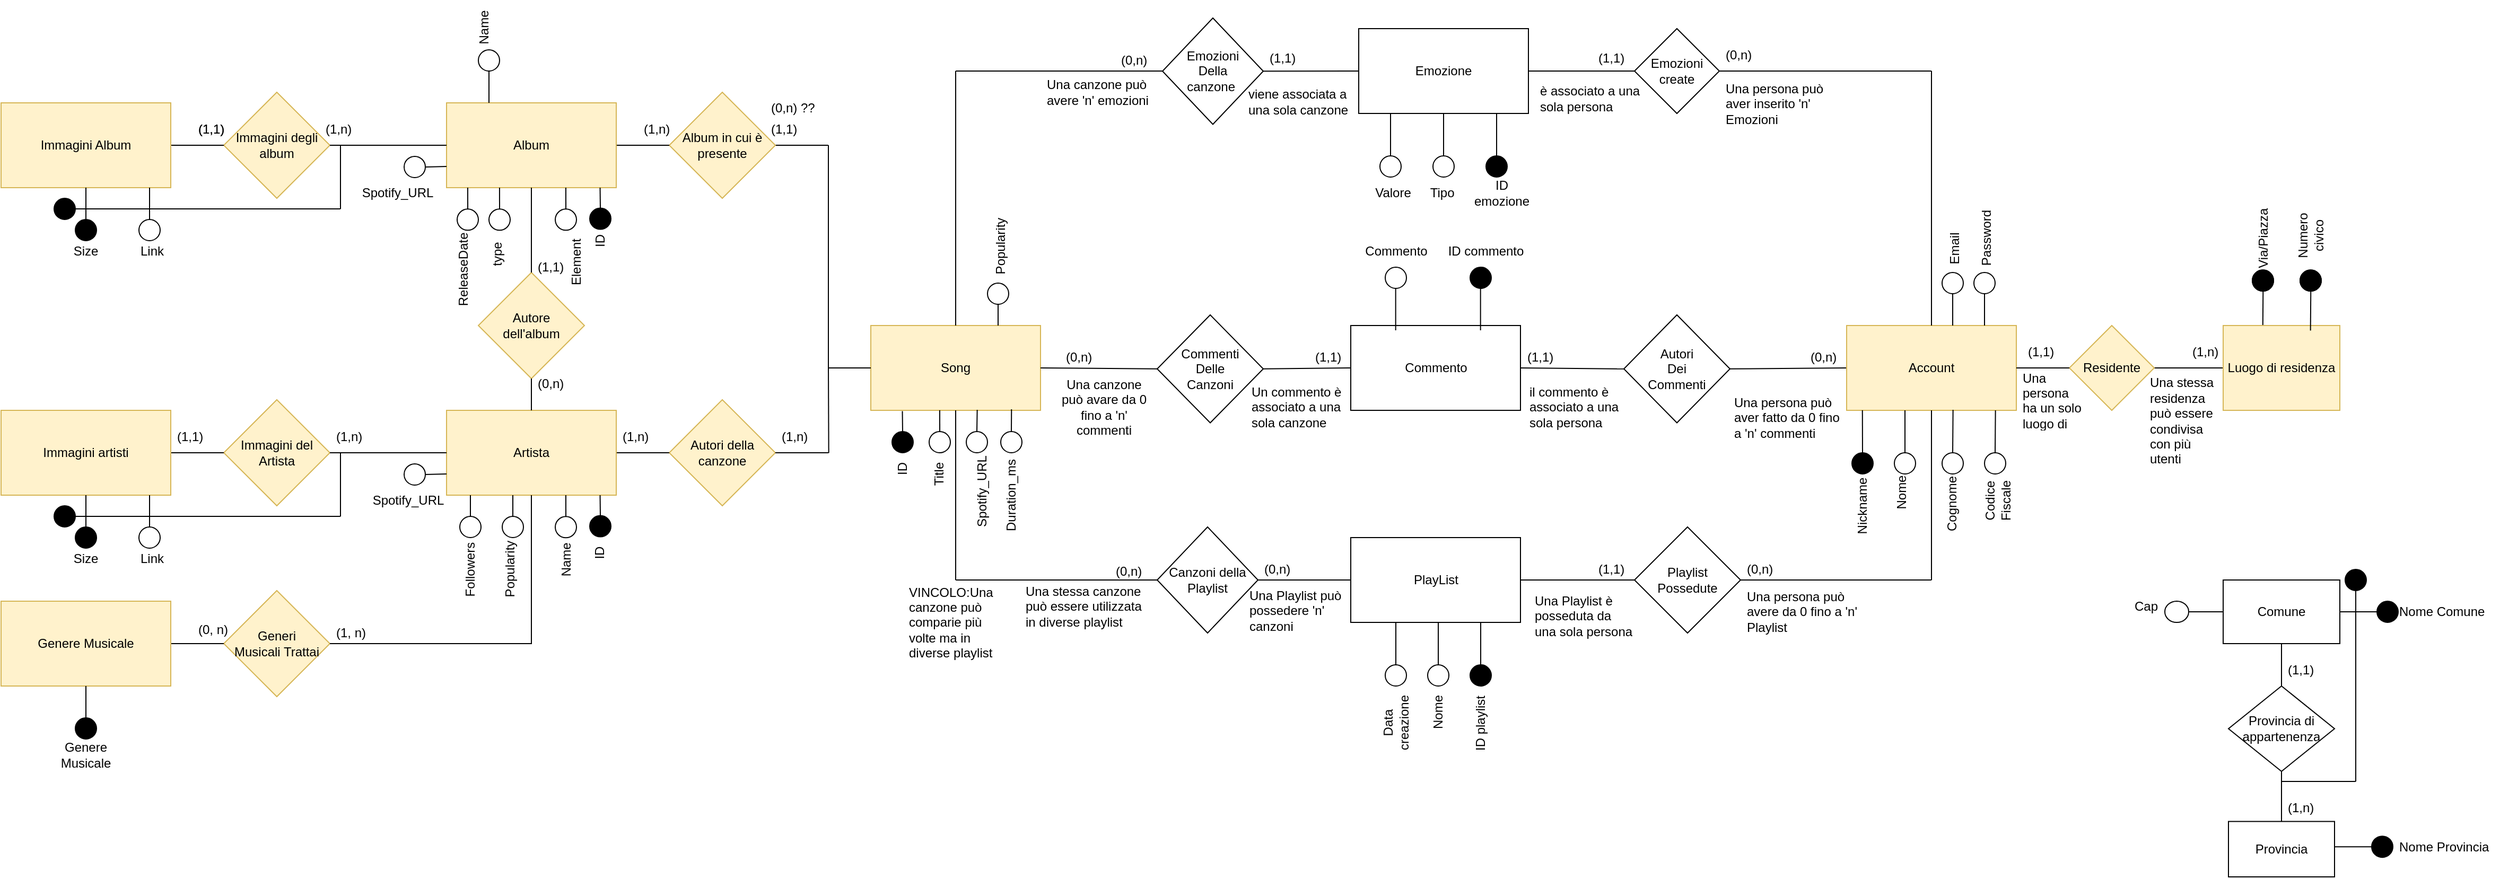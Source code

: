 <mxfile version="20.8.16" type="device"><diagram id="R2lEEEUBdFMjLlhIrx00" name="Page-1"><mxGraphModel dx="2284" dy="836" grid="1" gridSize="10" guides="0" tooltips="0" connect="1" arrows="1" fold="1" page="1" pageScale="1" pageWidth="850" pageHeight="1100" math="0" shadow="0" extFonts="Permanent Marker^https://fonts.googleapis.com/css?family=Permanent+Marker"><root><mxCell id="0"/><mxCell id="1" parent="0"/><mxCell id="0k3QR_Rqhz5a0oe9WwEP-106" value="Song" style="rounded=0;whiteSpace=wrap;html=1;fillColor=#fff2cc;strokeColor=#d6b656;" parent="1" vertex="1"><mxGeometry x="120" y="320" width="160" height="80" as="geometry"/></mxCell><mxCell id="0k3QR_Rqhz5a0oe9WwEP-107" value="" style="endArrow=none;html=1;rounded=0;entryX=0.406;entryY=0.998;entryDx=0;entryDy=0;entryPerimeter=0;exitX=0.5;exitY=0;exitDx=0;exitDy=0;" parent="1" source="0k3QR_Rqhz5a0oe9WwEP-108" target="0k3QR_Rqhz5a0oe9WwEP-106" edge="1"><mxGeometry width="50" height="50" relative="1" as="geometry"><mxPoint x="185" y="444.52" as="sourcePoint"/><mxPoint x="185" y="404.52" as="targetPoint"/></mxGeometry></mxCell><mxCell id="0k3QR_Rqhz5a0oe9WwEP-108" value="" style="ellipse;whiteSpace=wrap;html=1;" parent="1" vertex="1"><mxGeometry x="175" y="420" width="20" height="20" as="geometry"/></mxCell><mxCell id="0k3QR_Rqhz5a0oe9WwEP-109" value="" style="endArrow=none;html=1;rounded=0;entryX=0.186;entryY=1.009;entryDx=0;entryDy=0;entryPerimeter=0;exitX=0.5;exitY=0;exitDx=0;exitDy=0;" parent="1" source="0k3QR_Rqhz5a0oe9WwEP-110" target="0k3QR_Rqhz5a0oe9WwEP-106" edge="1"><mxGeometry width="50" height="50" relative="1" as="geometry"><mxPoint x="150" y="444.52" as="sourcePoint"/><mxPoint x="150" y="404.52" as="targetPoint"/></mxGeometry></mxCell><mxCell id="0k3QR_Rqhz5a0oe9WwEP-110" value="" style="ellipse;whiteSpace=wrap;html=1;fillColor=#000000;" parent="1" vertex="1"><mxGeometry x="140" y="420" width="20" height="20" as="geometry"/></mxCell><mxCell id="0k3QR_Rqhz5a0oe9WwEP-112" value="" style="endArrow=none;html=1;rounded=0;entryX=0;entryY=0.5;entryDx=0;entryDy=0;exitX=1;exitY=0.5;exitDx=0;exitDy=0;" parent="1" source="0k3QR_Rqhz5a0oe9WwEP-106" target="0k3QR_Rqhz5a0oe9WwEP-163" edge="1"><mxGeometry width="50" height="50" relative="1" as="geometry"><mxPoint x="290" y="440" as="sourcePoint"/><mxPoint x="425" y="364.52" as="targetPoint"/></mxGeometry></mxCell><mxCell id="0k3QR_Rqhz5a0oe9WwEP-113" value="ID" style="text;html=1;strokeColor=none;fillColor=none;align=center;verticalAlign=middle;whiteSpace=wrap;rounded=0;rotation=-90;" parent="1" vertex="1"><mxGeometry x="135" y="445" width="30" height="20" as="geometry"/></mxCell><mxCell id="0k3QR_Rqhz5a0oe9WwEP-114" value="Title" style="text;html=1;strokeColor=none;fillColor=none;align=center;verticalAlign=middle;whiteSpace=wrap;rounded=0;rotation=-90;" parent="1" vertex="1"><mxGeometry x="162.5" y="445.48" width="45" height="30" as="geometry"/></mxCell><mxCell id="0k3QR_Rqhz5a0oe9WwEP-115" style="edgeStyle=orthogonalEdgeStyle;rounded=0;orthogonalLoop=1;jettySize=auto;html=1;exitX=0;exitY=0.5;exitDx=0;exitDy=0;" parent="1" source="0k3QR_Rqhz5a0oe9WwEP-114" target="0k3QR_Rqhz5a0oe9WwEP-114" edge="1"><mxGeometry relative="1" as="geometry"/></mxCell><mxCell id="0k3QR_Rqhz5a0oe9WwEP-116" value="" style="endArrow=none;html=1;rounded=0;entryX=0.627;entryY=0.994;entryDx=0;entryDy=0;entryPerimeter=0;exitX=0.5;exitY=0;exitDx=0;exitDy=0;" parent="1" source="0k3QR_Rqhz5a0oe9WwEP-117" target="0k3QR_Rqhz5a0oe9WwEP-106" edge="1"><mxGeometry width="50" height="50" relative="1" as="geometry"><mxPoint x="225" y="444.52" as="sourcePoint"/><mxPoint x="227.5" y="404.52" as="targetPoint"/></mxGeometry></mxCell><mxCell id="0k3QR_Rqhz5a0oe9WwEP-117" value="" style="ellipse;whiteSpace=wrap;html=1;" parent="1" vertex="1"><mxGeometry x="210" y="420" width="20" height="20" as="geometry"/></mxCell><mxCell id="0k3QR_Rqhz5a0oe9WwEP-118" value="Spotify_URL" style="text;html=1;strokeColor=none;fillColor=none;align=center;verticalAlign=middle;whiteSpace=wrap;rounded=0;rotation=-90;" parent="1" vertex="1"><mxGeometry x="191.25" y="461.25" width="67.5" height="30" as="geometry"/></mxCell><mxCell id="0k3QR_Rqhz5a0oe9WwEP-120" value="" style="endArrow=none;html=1;rounded=0;startArrow=none;entryX=0.829;entryY=0.987;entryDx=0;entryDy=0;entryPerimeter=0;" parent="1" source="0k3QR_Rqhz5a0oe9WwEP-121" target="0k3QR_Rqhz5a0oe9WwEP-106" edge="1"><mxGeometry width="50" height="50" relative="1" as="geometry"><mxPoint x="252.5" y="444.52" as="sourcePoint"/><mxPoint x="252.5" y="404.52" as="targetPoint"/></mxGeometry></mxCell><mxCell id="0k3QR_Rqhz5a0oe9WwEP-122" value="Duration_ms" style="text;html=1;strokeColor=none;fillColor=none;align=center;verticalAlign=middle;whiteSpace=wrap;rounded=0;rotation=-90;" parent="1" vertex="1"><mxGeometry x="215" y="465" width="75" height="30" as="geometry"/></mxCell><mxCell id="0k3QR_Rqhz5a0oe9WwEP-123" style="edgeStyle=orthogonalEdgeStyle;rounded=0;orthogonalLoop=1;jettySize=auto;html=1;exitX=0;exitY=0.5;exitDx=0;exitDy=0;" parent="1" source="0k3QR_Rqhz5a0oe9WwEP-122" target="0k3QR_Rqhz5a0oe9WwEP-122" edge="1"><mxGeometry relative="1" as="geometry"/></mxCell><mxCell id="0k3QR_Rqhz5a0oe9WwEP-124" value="(0,n)" style="text;strokeColor=none;fillColor=none;align=left;verticalAlign=middle;spacingLeft=4;spacingRight=4;overflow=hidden;points=[[0,0.5],[1,0.5]];portConstraint=eastwest;rotatable=0;whiteSpace=wrap;html=1;" parent="1" vertex="1"><mxGeometry x="297.5" y="334.52" width="80" height="30" as="geometry"/></mxCell><mxCell id="0k3QR_Rqhz5a0oe9WwEP-131" style="edgeStyle=orthogonalEdgeStyle;rounded=0;orthogonalLoop=1;jettySize=auto;html=1;exitX=0;exitY=0.5;exitDx=0;exitDy=0;" parent="1" edge="1"><mxGeometry relative="1" as="geometry"><mxPoint x="975" y="562.02" as="sourcePoint"/><mxPoint x="975" y="562.02" as="targetPoint"/></mxGeometry></mxCell><mxCell id="0k3QR_Rqhz5a0oe9WwEP-132" value="" style="endArrow=none;html=1;rounded=0;exitX=1;exitY=0.5;exitDx=0;exitDy=0;entryX=0;entryY=0.5;entryDx=0;entryDy=0;" parent="1" source="0k3QR_Rqhz5a0oe9WwEP-167" target="0k3QR_Rqhz5a0oe9WwEP-134" edge="1"><mxGeometry width="50" height="50" relative="1" as="geometry"><mxPoint x="925" y="364.52" as="sourcePoint"/><mxPoint x="1045" y="364.52" as="targetPoint"/></mxGeometry></mxCell><mxCell id="0k3QR_Rqhz5a0oe9WwEP-133" value="(0,n)" style="text;strokeColor=none;fillColor=none;align=left;verticalAlign=middle;spacingLeft=4;spacingRight=4;overflow=hidden;points=[[0,0.5],[1,0.5]];portConstraint=eastwest;rotatable=0;whiteSpace=wrap;html=1;" parent="1" vertex="1"><mxGeometry x="1000" y="334.52" width="35" height="30" as="geometry"/></mxCell><mxCell id="0k3QR_Rqhz5a0oe9WwEP-134" value="Account" style="rounded=0;whiteSpace=wrap;html=1;fillColor=#fff2cc;strokeColor=#d6b656;" parent="1" vertex="1"><mxGeometry x="1040" y="320" width="160" height="80" as="geometry"/></mxCell><mxCell id="0k3QR_Rqhz5a0oe9WwEP-135" value="" style="endArrow=none;html=1;rounded=0;exitX=0.5;exitY=0;exitDx=0;exitDy=0;" parent="1" source="0k3QR_Rqhz5a0oe9WwEP-136" edge="1"><mxGeometry width="50" height="50" relative="1" as="geometry"><mxPoint x="1095" y="444.52" as="sourcePoint"/><mxPoint x="1095" y="400" as="targetPoint"/></mxGeometry></mxCell><mxCell id="0k3QR_Rqhz5a0oe9WwEP-136" value="" style="ellipse;whiteSpace=wrap;html=1;" parent="1" vertex="1"><mxGeometry x="1085" y="440" width="20" height="20" as="geometry"/></mxCell><mxCell id="0k3QR_Rqhz5a0oe9WwEP-137" value="" style="endArrow=none;html=1;rounded=0;entryX=0.093;entryY=0.999;entryDx=0;entryDy=0;entryPerimeter=0;exitX=0.5;exitY=0;exitDx=0;exitDy=0;" parent="1" source="0k3QR_Rqhz5a0oe9WwEP-138" target="0k3QR_Rqhz5a0oe9WwEP-134" edge="1"><mxGeometry width="50" height="50" relative="1" as="geometry"><mxPoint x="1055" y="444.52" as="sourcePoint"/><mxPoint x="1055" y="404.52" as="targetPoint"/></mxGeometry></mxCell><mxCell id="0k3QR_Rqhz5a0oe9WwEP-138" value="" style="ellipse;whiteSpace=wrap;html=1;fillColor=#000000;" parent="1" vertex="1"><mxGeometry x="1045" y="440" width="20" height="20" as="geometry"/></mxCell><mxCell id="0k3QR_Rqhz5a0oe9WwEP-139" value="Nickname" style="text;html=1;strokeColor=none;fillColor=none;align=center;verticalAlign=middle;whiteSpace=wrap;rounded=0;rotation=-90;" parent="1" vertex="1"><mxGeometry x="1020" y="480" width="70" height="20" as="geometry"/></mxCell><mxCell id="0k3QR_Rqhz5a0oe9WwEP-140" value="Nome" style="text;html=1;strokeColor=none;fillColor=none;align=center;verticalAlign=middle;whiteSpace=wrap;rounded=0;rotation=-90;" parent="1" vertex="1"><mxGeometry x="1070" y="470" width="45" height="14.52" as="geometry"/></mxCell><mxCell id="0k3QR_Rqhz5a0oe9WwEP-141" style="edgeStyle=orthogonalEdgeStyle;rounded=0;orthogonalLoop=1;jettySize=auto;html=1;exitX=0;exitY=0.5;exitDx=0;exitDy=0;" parent="1" source="0k3QR_Rqhz5a0oe9WwEP-140" target="0k3QR_Rqhz5a0oe9WwEP-140" edge="1"><mxGeometry relative="1" as="geometry"/></mxCell><mxCell id="0k3QR_Rqhz5a0oe9WwEP-142" value="" style="endArrow=none;html=1;rounded=0;entryX=0.627;entryY=0.994;entryDx=0;entryDy=0;entryPerimeter=0;exitX=0.5;exitY=0;exitDx=0;exitDy=0;" parent="1" source="0k3QR_Rqhz5a0oe9WwEP-143" target="0k3QR_Rqhz5a0oe9WwEP-134" edge="1"><mxGeometry width="50" height="50" relative="1" as="geometry"><mxPoint x="1135" y="444.52" as="sourcePoint"/><mxPoint x="1137.5" y="404.52" as="targetPoint"/></mxGeometry></mxCell><mxCell id="0k3QR_Rqhz5a0oe9WwEP-143" value="" style="ellipse;whiteSpace=wrap;html=1;" parent="1" vertex="1"><mxGeometry x="1130" y="440" width="20" height="20" as="geometry"/></mxCell><mxCell id="0k3QR_Rqhz5a0oe9WwEP-144" value="Cognome" style="text;html=1;strokeColor=none;fillColor=none;align=center;verticalAlign=middle;whiteSpace=wrap;rounded=0;rotation=-90;" parent="1" vertex="1"><mxGeometry x="1116.88" y="480" width="45" height="16.25" as="geometry"/></mxCell><mxCell id="0k3QR_Rqhz5a0oe9WwEP-145" style="edgeStyle=orthogonalEdgeStyle;rounded=0;orthogonalLoop=1;jettySize=auto;html=1;exitX=0;exitY=0.5;exitDx=0;exitDy=0;" parent="1" source="0k3QR_Rqhz5a0oe9WwEP-144" target="0k3QR_Rqhz5a0oe9WwEP-144" edge="1"><mxGeometry relative="1" as="geometry"/></mxCell><mxCell id="0k3QR_Rqhz5a0oe9WwEP-148" value="Codice Fiscale" style="text;html=1;strokeColor=none;fillColor=none;align=center;verticalAlign=middle;whiteSpace=wrap;rounded=0;rotation=-90;" parent="1" vertex="1"><mxGeometry x="1160" y="473.13" width="45" height="23.75" as="geometry"/></mxCell><mxCell id="0k3QR_Rqhz5a0oe9WwEP-149" style="edgeStyle=orthogonalEdgeStyle;rounded=0;orthogonalLoop=1;jettySize=auto;html=1;exitX=0;exitY=0.5;exitDx=0;exitDy=0;" parent="1" source="0k3QR_Rqhz5a0oe9WwEP-148" target="0k3QR_Rqhz5a0oe9WwEP-148" edge="1"><mxGeometry relative="1" as="geometry"/></mxCell><mxCell id="0k3QR_Rqhz5a0oe9WwEP-152" style="edgeStyle=orthogonalEdgeStyle;rounded=0;orthogonalLoop=1;jettySize=auto;html=1;exitX=0;exitY=0.5;exitDx=0;exitDy=0;" parent="1" edge="1"><mxGeometry relative="1" as="geometry"><mxPoint x="1432.5" y="254.64" as="sourcePoint"/><mxPoint x="1432.5" y="254.64" as="targetPoint"/></mxGeometry></mxCell><mxCell id="0k3QR_Rqhz5a0oe9WwEP-153" value="" style="endArrow=none;html=1;rounded=0;entryX=0.627;entryY=0.994;entryDx=0;entryDy=0;entryPerimeter=0;" parent="1" edge="1"><mxGeometry width="50" height="50" relative="1" as="geometry"><mxPoint x="1432.33" y="327.38" as="sourcePoint"/><mxPoint x="1432.65" y="286.9" as="targetPoint"/></mxGeometry></mxCell><mxCell id="0k3QR_Rqhz5a0oe9WwEP-154" value="" style="ellipse;whiteSpace=wrap;html=1;" parent="1" vertex="1"><mxGeometry x="1422.5" y="267.62" width="20" height="20" as="geometry"/></mxCell><mxCell id="0k3QR_Rqhz5a0oe9WwEP-163" value="Commenti &lt;br&gt;Delle&lt;br&gt;Canzoni" style="rhombus;whiteSpace=wrap;html=1;fillColor=#FFFFFF;" parent="1" vertex="1"><mxGeometry x="390" y="310" width="100" height="101.78" as="geometry"/></mxCell><mxCell id="0k3QR_Rqhz5a0oe9WwEP-164" value="Commento" style="rounded=0;whiteSpace=wrap;html=1;" parent="1" vertex="1"><mxGeometry x="572.5" y="320" width="160" height="80" as="geometry"/></mxCell><mxCell id="0k3QR_Rqhz5a0oe9WwEP-165" value="" style="endArrow=none;html=1;rounded=0;exitX=1;exitY=0.5;exitDx=0;exitDy=0;entryX=0;entryY=0.5;entryDx=0;entryDy=0;" parent="1" source="0k3QR_Rqhz5a0oe9WwEP-163" target="0k3QR_Rqhz5a0oe9WwEP-164" edge="1"><mxGeometry width="50" height="50" relative="1" as="geometry"><mxPoint x="405" y="364.19" as="sourcePoint"/><mxPoint x="535" y="364.19" as="targetPoint"/></mxGeometry></mxCell><mxCell id="0k3QR_Rqhz5a0oe9WwEP-166" value="(1,1)" style="text;strokeColor=none;fillColor=none;align=left;verticalAlign=middle;spacingLeft=4;spacingRight=4;overflow=hidden;points=[[0,0.5],[1,0.5]];portConstraint=eastwest;rotatable=0;whiteSpace=wrap;html=1;" parent="1" vertex="1"><mxGeometry x="532.5" y="334.52" width="40" height="30" as="geometry"/></mxCell><mxCell id="0k3QR_Rqhz5a0oe9WwEP-167" value="Autori&lt;br&gt;Dei&lt;br&gt;Commenti" style="rhombus;whiteSpace=wrap;html=1;fillColor=#FFFFFF;" parent="1" vertex="1"><mxGeometry x="830" y="310" width="100" height="101.78" as="geometry"/></mxCell><mxCell id="0k3QR_Rqhz5a0oe9WwEP-168" value="" style="endArrow=none;html=1;rounded=0;exitX=1;exitY=0.5;exitDx=0;exitDy=0;entryX=0;entryY=0.5;entryDx=0;entryDy=0;" parent="1" source="0k3QR_Rqhz5a0oe9WwEP-164" target="0k3QR_Rqhz5a0oe9WwEP-167" edge="1"><mxGeometry width="50" height="50" relative="1" as="geometry"><mxPoint x="732.5" y="364.52" as="sourcePoint"/><mxPoint x="835" y="364.52" as="targetPoint"/></mxGeometry></mxCell><mxCell id="0k3QR_Rqhz5a0oe9WwEP-170" value="" style="endArrow=none;html=1;rounded=0;" parent="1" edge="1"><mxGeometry width="50" height="50" relative="1" as="geometry"><mxPoint x="614.83" y="324.52" as="sourcePoint"/><mxPoint x="614.83" y="284.52" as="targetPoint"/></mxGeometry></mxCell><mxCell id="0k3QR_Rqhz5a0oe9WwEP-171" value="" style="ellipse;whiteSpace=wrap;html=1;" parent="1" vertex="1"><mxGeometry x="605" y="265" width="20" height="20" as="geometry"/></mxCell><mxCell id="0k3QR_Rqhz5a0oe9WwEP-172" value="" style="endArrow=none;html=1;rounded=0;" parent="1" edge="1"><mxGeometry width="50" height="50" relative="1" as="geometry"><mxPoint x="694.83" y="324.52" as="sourcePoint"/><mxPoint x="694.83" y="284.52" as="targetPoint"/></mxGeometry></mxCell><mxCell id="0k3QR_Rqhz5a0oe9WwEP-174" value="Commento" style="text;html=1;strokeColor=none;fillColor=none;align=center;verticalAlign=middle;whiteSpace=wrap;rounded=0;rotation=0;" parent="1" vertex="1"><mxGeometry x="592.5" y="235" width="45" height="30" as="geometry"/></mxCell><mxCell id="0k3QR_Rqhz5a0oe9WwEP-175" value="ID commento" style="text;html=1;strokeColor=none;fillColor=none;align=center;verticalAlign=middle;whiteSpace=wrap;rounded=0;rotation=0;" parent="1" vertex="1"><mxGeometry x="660" y="235" width="80" height="30" as="geometry"/></mxCell><mxCell id="0k3QR_Rqhz5a0oe9WwEP-176" value="" style="ellipse;whiteSpace=wrap;html=1;fillColor=#000000;" parent="1" vertex="1"><mxGeometry x="685" y="265" width="20" height="20" as="geometry"/></mxCell><mxCell id="0k3QR_Rqhz5a0oe9WwEP-177" value="(1,1)" style="text;strokeColor=none;fillColor=none;align=left;verticalAlign=middle;spacingLeft=4;spacingRight=4;overflow=hidden;points=[[0,0.5],[1,0.5]];portConstraint=eastwest;rotatable=0;whiteSpace=wrap;html=1;" parent="1" vertex="1"><mxGeometry x="732.5" y="334.52" width="40" height="30" as="geometry"/></mxCell><mxCell id="0k3QR_Rqhz5a0oe9WwEP-178" value="Una canzone può avare da 0 fino a 'n' commenti" style="text;html=1;strokeColor=none;fillColor=none;align=center;verticalAlign=middle;whiteSpace=wrap;rounded=0;" parent="1" vertex="1"><mxGeometry x="295" y="381.78" width="90" height="30" as="geometry"/></mxCell><mxCell id="0k3QR_Rqhz5a0oe9WwEP-180" value="Un commento è associato a una sola canzone" style="text;strokeColor=none;fillColor=none;align=left;verticalAlign=middle;spacingLeft=4;spacingRight=4;overflow=hidden;points=[[0,0.5],[1,0.5]];portConstraint=eastwest;rotatable=0;whiteSpace=wrap;html=1;" parent="1" vertex="1"><mxGeometry x="472.5" y="356.78" width="102.5" height="80" as="geometry"/></mxCell><mxCell id="0k3QR_Rqhz5a0oe9WwEP-182" value="il commento è associato a una sola persona" style="text;strokeColor=none;fillColor=none;align=left;verticalAlign=middle;spacingLeft=4;spacingRight=4;overflow=hidden;points=[[0,0.5],[1,0.5]];portConstraint=eastwest;rotatable=0;whiteSpace=wrap;html=1;" parent="1" vertex="1"><mxGeometry x="735" y="367.67" width="100" height="58.22" as="geometry"/></mxCell><mxCell id="0k3QR_Rqhz5a0oe9WwEP-183" value="Una persona può aver fatto da 0 fino a 'n' commenti" style="text;strokeColor=none;fillColor=none;align=left;verticalAlign=middle;spacingLeft=4;spacingRight=4;overflow=hidden;points=[[0,0.5],[1,0.5]];portConstraint=eastwest;rotatable=0;whiteSpace=wrap;html=1;" parent="1" vertex="1"><mxGeometry x="927.5" y="376.3" width="117.5" height="60.48" as="geometry"/></mxCell><mxCell id="0k3QR_Rqhz5a0oe9WwEP-185" value="Via/Piazza" style="text;html=1;strokeColor=none;fillColor=none;align=center;verticalAlign=middle;whiteSpace=wrap;rounded=0;rotation=-90;" parent="1" vertex="1"><mxGeometry x="1410" y="222.62" width="45" height="30" as="geometry"/></mxCell><mxCell id="0k3QR_Rqhz5a0oe9WwEP-186" style="edgeStyle=orthogonalEdgeStyle;rounded=0;orthogonalLoop=1;jettySize=auto;html=1;exitX=0;exitY=0.5;exitDx=0;exitDy=0;" parent="1" source="0k3QR_Rqhz5a0oe9WwEP-185" target="0k3QR_Rqhz5a0oe9WwEP-185" edge="1"><mxGeometry relative="1" as="geometry"/></mxCell><mxCell id="0k3QR_Rqhz5a0oe9WwEP-189" value="" style="endArrow=none;html=1;rounded=0;entryX=0.5;entryY=1;entryDx=0;entryDy=0;" parent="1" target="0k3QR_Rqhz5a0oe9WwEP-134" edge="1"><mxGeometry width="50" height="50" relative="1" as="geometry"><mxPoint x="1120" y="560" as="sourcePoint"/><mxPoint x="985" y="435" as="targetPoint"/></mxGeometry></mxCell><mxCell id="0k3QR_Rqhz5a0oe9WwEP-190" value="PlayList" style="rounded=0;whiteSpace=wrap;html=1;" parent="1" vertex="1"><mxGeometry x="572.5" y="520" width="160" height="80" as="geometry"/></mxCell><mxCell id="0k3QR_Rqhz5a0oe9WwEP-191" value="Playlist Possedute" style="rhombus;whiteSpace=wrap;html=1;fillColor=#FFFFFF;" parent="1" vertex="1"><mxGeometry x="840" y="510" width="100" height="100" as="geometry"/></mxCell><mxCell id="0k3QR_Rqhz5a0oe9WwEP-192" value="" style="endArrow=none;html=1;rounded=0;exitX=1;exitY=0.5;exitDx=0;exitDy=0;" parent="1" edge="1"><mxGeometry width="50" height="50" relative="1" as="geometry"><mxPoint x="940" y="560" as="sourcePoint"/><mxPoint x="1120" y="560" as="targetPoint"/></mxGeometry></mxCell><mxCell id="0k3QR_Rqhz5a0oe9WwEP-193" value="(0,n)" style="text;strokeColor=none;fillColor=none;align=left;verticalAlign=middle;spacingLeft=4;spacingRight=4;overflow=hidden;points=[[0,0.5],[1,0.5]];portConstraint=eastwest;rotatable=0;whiteSpace=wrap;html=1;" parent="1" vertex="1"><mxGeometry x="940" y="535" width="35" height="30" as="geometry"/></mxCell><mxCell id="0k3QR_Rqhz5a0oe9WwEP-194" value="Una persona può avere da 0 fino a 'n' Playlist" style="text;strokeColor=none;fillColor=none;align=left;verticalAlign=middle;spacingLeft=4;spacingRight=4;overflow=hidden;points=[[0,0.5],[1,0.5]];portConstraint=eastwest;rotatable=0;whiteSpace=wrap;html=1;" parent="1" vertex="1"><mxGeometry x="940" y="560" width="117.5" height="60.48" as="geometry"/></mxCell><mxCell id="0k3QR_Rqhz5a0oe9WwEP-195" value="" style="endArrow=none;html=1;rounded=0;exitX=1;exitY=0.5;exitDx=0;exitDy=0;entryX=0;entryY=0.5;entryDx=0;entryDy=0;" parent="1" source="0k3QR_Rqhz5a0oe9WwEP-190" target="0k3QR_Rqhz5a0oe9WwEP-191" edge="1"><mxGeometry width="50" height="50" relative="1" as="geometry"><mxPoint x="732.5" y="564.71" as="sourcePoint"/><mxPoint x="835" y="564.71" as="targetPoint"/></mxGeometry></mxCell><mxCell id="0k3QR_Rqhz5a0oe9WwEP-196" value="(1,1)" style="text;strokeColor=none;fillColor=none;align=left;verticalAlign=middle;spacingLeft=4;spacingRight=4;overflow=hidden;points=[[0,0.5],[1,0.5]];portConstraint=eastwest;rotatable=0;whiteSpace=wrap;html=1;" parent="1" vertex="1"><mxGeometry x="800" y="535" width="40" height="30" as="geometry"/></mxCell><mxCell id="0k3QR_Rqhz5a0oe9WwEP-197" value="Una Playlist è posseduta da una sola persona" style="text;strokeColor=none;fillColor=none;align=left;verticalAlign=middle;spacingLeft=4;spacingRight=4;overflow=hidden;points=[[0,0.5],[1,0.5]];portConstraint=eastwest;rotatable=0;whiteSpace=wrap;html=1;" parent="1" vertex="1"><mxGeometry x="740" y="565" width="105" height="58.22" as="geometry"/></mxCell><mxCell id="0k3QR_Rqhz5a0oe9WwEP-198" value="" style="endArrow=none;html=1;rounded=0;" parent="1" edge="1"><mxGeometry width="50" height="50" relative="1" as="geometry"><mxPoint x="655" y="640" as="sourcePoint"/><mxPoint x="655" y="600" as="targetPoint"/></mxGeometry></mxCell><mxCell id="0k3QR_Rqhz5a0oe9WwEP-199" value="" style="ellipse;whiteSpace=wrap;html=1;" parent="1" vertex="1"><mxGeometry x="645" y="640" width="20" height="20" as="geometry"/></mxCell><mxCell id="0k3QR_Rqhz5a0oe9WwEP-200" style="edgeStyle=orthogonalEdgeStyle;rounded=0;orthogonalLoop=1;jettySize=auto;html=1;exitX=0;exitY=0.5;exitDx=0;exitDy=0;" parent="1" edge="1"><mxGeometry relative="1" as="geometry"><mxPoint x="655" y="707.5" as="sourcePoint"/><mxPoint x="655" y="707.5" as="targetPoint"/></mxGeometry></mxCell><mxCell id="0k3QR_Rqhz5a0oe9WwEP-201" value="Nome" style="text;html=1;strokeColor=none;fillColor=none;align=center;verticalAlign=middle;whiteSpace=wrap;rounded=0;rotation=-90;" parent="1" vertex="1"><mxGeometry x="632.5" y="670" width="45" height="30" as="geometry"/></mxCell><mxCell id="0k3QR_Rqhz5a0oe9WwEP-202" value="Canzoni della Playlist" style="rhombus;whiteSpace=wrap;html=1;fillColor=#FFFFFF;" parent="1" vertex="1"><mxGeometry x="390" y="510" width="95" height="100" as="geometry"/></mxCell><mxCell id="0k3QR_Rqhz5a0oe9WwEP-204" value="" style="endArrow=none;html=1;rounded=0;entryX=0;entryY=0.5;entryDx=0;entryDy=0;exitX=1;exitY=0.5;exitDx=0;exitDy=0;" parent="1" source="0k3QR_Rqhz5a0oe9WwEP-202" target="0k3QR_Rqhz5a0oe9WwEP-190" edge="1"><mxGeometry width="50" height="50" relative="1" as="geometry"><mxPoint x="485" y="564" as="sourcePoint"/><mxPoint x="572.5" y="564.43" as="targetPoint"/></mxGeometry></mxCell><mxCell id="0k3QR_Rqhz5a0oe9WwEP-205" value="(0,n)" style="text;strokeColor=none;fillColor=none;align=left;verticalAlign=middle;spacingLeft=4;spacingRight=4;overflow=hidden;points=[[0,0.5],[1,0.5]];portConstraint=eastwest;rotatable=0;whiteSpace=wrap;html=1;" parent="1" vertex="1"><mxGeometry x="485" y="535" width="40" height="30" as="geometry"/></mxCell><mxCell id="0k3QR_Rqhz5a0oe9WwEP-206" value="Una Playlist può possedere 'n' canzoni" style="text;strokeColor=none;fillColor=none;align=left;verticalAlign=middle;spacingLeft=4;spacingRight=4;overflow=hidden;points=[[0,0.5],[1,0.5]];portConstraint=eastwest;rotatable=0;whiteSpace=wrap;html=1;" parent="1" vertex="1"><mxGeometry x="471.25" y="560" width="105" height="58.22" as="geometry"/></mxCell><mxCell id="0k3QR_Rqhz5a0oe9WwEP-207" value="" style="endArrow=none;html=1;rounded=0;entryX=0.5;entryY=1;entryDx=0;entryDy=0;" parent="1" target="0k3QR_Rqhz5a0oe9WwEP-106" edge="1"><mxGeometry width="50" height="50" relative="1" as="geometry"><mxPoint x="200" y="560" as="sourcePoint"/><mxPoint x="210" y="404.52" as="targetPoint"/></mxGeometry></mxCell><mxCell id="0k3QR_Rqhz5a0oe9WwEP-208" value="" style="endArrow=none;html=1;rounded=0;entryX=0;entryY=0.5;entryDx=0;entryDy=0;" parent="1" edge="1"><mxGeometry width="50" height="50" relative="1" as="geometry"><mxPoint x="200" y="560" as="sourcePoint"/><mxPoint x="390" y="560.0" as="targetPoint"/></mxGeometry></mxCell><mxCell id="0k3QR_Rqhz5a0oe9WwEP-209" value="(0,n)" style="text;strokeColor=none;fillColor=none;align=left;verticalAlign=middle;spacingLeft=4;spacingRight=4;overflow=hidden;points=[[0,0.5],[1,0.5]];portConstraint=eastwest;rotatable=0;whiteSpace=wrap;html=1;" parent="1" vertex="1"><mxGeometry x="345" y="537.26" width="40" height="30" as="geometry"/></mxCell><mxCell id="0k3QR_Rqhz5a0oe9WwEP-210" value="VINCOLO:Una canzone può comparie più volte ma in diverse playlist" style="text;strokeColor=none;fillColor=none;align=left;verticalAlign=middle;spacingLeft=4;spacingRight=4;overflow=hidden;points=[[0,0.5],[1,0.5]];portConstraint=eastwest;rotatable=0;whiteSpace=wrap;html=1;" parent="1" vertex="1"><mxGeometry x="150" y="560" width="100" height="80" as="geometry"/></mxCell><mxCell id="0k3QR_Rqhz5a0oe9WwEP-211" value="" style="endArrow=none;html=1;rounded=0;" parent="1" edge="1"><mxGeometry width="50" height="50" relative="1" as="geometry"><mxPoint x="695" y="640.0" as="sourcePoint"/><mxPoint x="695" y="600.0" as="targetPoint"/></mxGeometry></mxCell><mxCell id="0k3QR_Rqhz5a0oe9WwEP-212" value="" style="ellipse;whiteSpace=wrap;html=1;fillColor=#000000;" parent="1" vertex="1"><mxGeometry x="685" y="640" width="20" height="20" as="geometry"/></mxCell><mxCell id="0k3QR_Rqhz5a0oe9WwEP-213" value="ID playlist" style="text;html=1;strokeColor=none;fillColor=none;align=center;verticalAlign=middle;whiteSpace=wrap;rounded=0;rotation=-90;" parent="1" vertex="1"><mxGeometry x="660" y="680" width="70" height="30" as="geometry"/></mxCell><mxCell id="0k3QR_Rqhz5a0oe9WwEP-217" value="" style="endArrow=none;html=1;rounded=0;" parent="1" edge="1"><mxGeometry width="50" height="50" relative="1" as="geometry"><mxPoint x="615" y="640" as="sourcePoint"/><mxPoint x="615" y="600" as="targetPoint"/></mxGeometry></mxCell><mxCell id="0k3QR_Rqhz5a0oe9WwEP-218" value="" style="ellipse;whiteSpace=wrap;html=1;" parent="1" vertex="1"><mxGeometry x="605" y="640" width="20" height="20" as="geometry"/></mxCell><mxCell id="0k3QR_Rqhz5a0oe9WwEP-219" style="edgeStyle=orthogonalEdgeStyle;rounded=0;orthogonalLoop=1;jettySize=auto;html=1;exitX=0;exitY=0.5;exitDx=0;exitDy=0;" parent="1" edge="1"><mxGeometry relative="1" as="geometry"><mxPoint x="615" y="707.5" as="sourcePoint"/><mxPoint x="615" y="707.5" as="targetPoint"/></mxGeometry></mxCell><mxCell id="0k3QR_Rqhz5a0oe9WwEP-220" value="Data creazione" style="text;html=1;strokeColor=none;fillColor=none;align=center;verticalAlign=middle;whiteSpace=wrap;rounded=0;rotation=-90;" parent="1" vertex="1"><mxGeometry x="592.5" y="680" width="45" height="30" as="geometry"/></mxCell><mxCell id="0k3QR_Rqhz5a0oe9WwEP-221" value="Una stessa canzone può essere utilizzata in diverse playlist" style="text;strokeColor=none;fillColor=none;align=left;verticalAlign=middle;spacingLeft=4;spacingRight=4;overflow=hidden;points=[[0,0.5],[1,0.5]];portConstraint=eastwest;rotatable=0;whiteSpace=wrap;html=1;" parent="1" vertex="1"><mxGeometry x="260" y="545.48" width="122.5" height="80" as="geometry"/></mxCell><mxCell id="0k3QR_Rqhz5a0oe9WwEP-222" value="" style="endArrow=none;html=1;rounded=0;exitX=1;exitY=0.5;exitDx=0;exitDy=0;entryX=0;entryY=0.5;entryDx=0;entryDy=0;" parent="1" source="0k3QR_Rqhz5a0oe9WwEP-223" target="0k3QR_Rqhz5a0oe9WwEP-227" edge="1"><mxGeometry width="50" height="50" relative="1" as="geometry"><mxPoint x="1315" y="364.52" as="sourcePoint"/><mxPoint x="1435" y="364.52" as="targetPoint"/></mxGeometry></mxCell><mxCell id="0k3QR_Rqhz5a0oe9WwEP-223" value="Residente" style="rhombus;whiteSpace=wrap;html=1;fillColor=#fff2cc;strokeColor=#d6b656;" parent="1" vertex="1"><mxGeometry x="1250" y="320" width="80" height="80" as="geometry"/></mxCell><mxCell id="0k3QR_Rqhz5a0oe9WwEP-224" value="" style="endArrow=none;html=1;rounded=0;exitX=1;exitY=0.5;exitDx=0;exitDy=0;entryX=0;entryY=0.5;entryDx=0;entryDy=0;" parent="1" source="0k3QR_Rqhz5a0oe9WwEP-134" target="0k3QR_Rqhz5a0oe9WwEP-223" edge="1"><mxGeometry width="50" height="50" relative="1" as="geometry"><mxPoint x="1195" y="364.52" as="sourcePoint"/><mxPoint x="1282.5" y="364.52" as="targetPoint"/></mxGeometry></mxCell><mxCell id="0k3QR_Rqhz5a0oe9WwEP-225" value="(1,1)" style="text;strokeColor=none;fillColor=none;align=left;verticalAlign=middle;spacingLeft=4;spacingRight=4;overflow=hidden;points=[[0,0.5],[1,0.5]];portConstraint=eastwest;rotatable=0;whiteSpace=wrap;html=1;" parent="1" vertex="1"><mxGeometry x="1205" y="330.0" width="40" height="30" as="geometry"/></mxCell><mxCell id="0k3QR_Rqhz5a0oe9WwEP-226" value="(1,n)" style="text;strokeColor=none;fillColor=none;align=left;verticalAlign=middle;spacingLeft=4;spacingRight=4;overflow=hidden;points=[[0,0.5],[1,0.5]];portConstraint=eastwest;rotatable=0;whiteSpace=wrap;html=1;" parent="1" vertex="1"><mxGeometry x="1360" y="330.0" width="40" height="30" as="geometry"/></mxCell><mxCell id="0k3QR_Rqhz5a0oe9WwEP-227" value="Luogo di residenza" style="rounded=0;whiteSpace=wrap;html=1;fillColor=#fff2cc;strokeColor=#d6b656;" parent="1" vertex="1"><mxGeometry x="1395" y="320" width="110" height="80" as="geometry"/></mxCell><mxCell id="0k3QR_Rqhz5a0oe9WwEP-233" value="Comune" style="rounded=0;whiteSpace=wrap;html=1;" parent="1" vertex="1"><mxGeometry x="1395" y="560" width="110" height="60" as="geometry"/></mxCell><mxCell id="0k3QR_Rqhz5a0oe9WwEP-236" value="Provincia di appartenenza" style="rhombus;whiteSpace=wrap;html=1;fillColor=#FFFFFF;" parent="1" vertex="1"><mxGeometry x="1400" y="660" width="100" height="80.48" as="geometry"/></mxCell><mxCell id="0k3QR_Rqhz5a0oe9WwEP-237" value="Provincia" style="rounded=0;whiteSpace=wrap;html=1;" parent="1" vertex="1"><mxGeometry x="1400" y="787.74" width="100" height="52.26" as="geometry"/></mxCell><mxCell id="0k3QR_Rqhz5a0oe9WwEP-238" value="" style="endArrow=none;html=1;rounded=0;entryX=0.5;entryY=1;entryDx=0;entryDy=0;exitX=0.5;exitY=0;exitDx=0;exitDy=0;" parent="1" source="0k3QR_Rqhz5a0oe9WwEP-237" target="0k3QR_Rqhz5a0oe9WwEP-236" edge="1"><mxGeometry width="50" height="50" relative="1" as="geometry"><mxPoint x="1440" y="770" as="sourcePoint"/><mxPoint x="1454.8" y="745.48" as="targetPoint"/></mxGeometry></mxCell><mxCell id="0k3QR_Rqhz5a0oe9WwEP-239" value="(1,n)" style="text;strokeColor=none;fillColor=none;align=left;verticalAlign=middle;spacingLeft=4;spacingRight=4;overflow=hidden;points=[[0,0.5],[1,0.5]];portConstraint=eastwest;rotatable=0;whiteSpace=wrap;html=1;" parent="1" vertex="1"><mxGeometry x="1450" y="760" width="40" height="30" as="geometry"/></mxCell><mxCell id="0k3QR_Rqhz5a0oe9WwEP-240" value="" style="endArrow=none;html=1;rounded=0;exitX=0.5;exitY=0;exitDx=0;exitDy=0;entryX=0.5;entryY=1;entryDx=0;entryDy=0;" parent="1" source="0k3QR_Rqhz5a0oe9WwEP-236" target="0k3QR_Rqhz5a0oe9WwEP-233" edge="1"><mxGeometry width="50" height="50" relative="1" as="geometry"><mxPoint x="1454.71" y="655" as="sourcePoint"/><mxPoint x="1455" y="615" as="targetPoint"/></mxGeometry></mxCell><mxCell id="0k3QR_Rqhz5a0oe9WwEP-248" value="" style="endArrow=none;html=1;rounded=0;entryX=1;entryY=0.5;entryDx=0;entryDy=0;exitX=0;exitY=0.5;exitDx=0;exitDy=0;" parent="1" source="0k3QR_Rqhz5a0oe9WwEP-249" target="0k3QR_Rqhz5a0oe9WwEP-233" edge="1"><mxGeometry width="50" height="50" relative="1" as="geometry"><mxPoint x="1620" y="606.13" as="sourcePoint"/><mxPoint x="1500" y="588.87" as="targetPoint"/></mxGeometry></mxCell><mxCell id="0k3QR_Rqhz5a0oe9WwEP-249" value="" style="ellipse;whiteSpace=wrap;html=1;fillColor=#000000;" parent="1" vertex="1"><mxGeometry x="1540" y="580" width="20" height="20" as="geometry"/></mxCell><mxCell id="0k3QR_Rqhz5a0oe9WwEP-250" value="" style="endArrow=none;html=1;rounded=0;entryX=1;entryY=0.5;entryDx=0;entryDy=0;exitX=0;exitY=0.5;exitDx=0;exitDy=0;" parent="1" source="0k3QR_Rqhz5a0oe9WwEP-251" edge="1"><mxGeometry width="50" height="50" relative="1" as="geometry"><mxPoint x="1620" y="828.87" as="sourcePoint"/><mxPoint x="1500" y="811.61" as="targetPoint"/></mxGeometry></mxCell><mxCell id="0k3QR_Rqhz5a0oe9WwEP-251" value="" style="ellipse;whiteSpace=wrap;html=1;fillColor=#000000;" parent="1" vertex="1"><mxGeometry x="1535" y="801.61" width="20" height="20" as="geometry"/></mxCell><mxCell id="0k3QR_Rqhz5a0oe9WwEP-252" value="Nome Comune" style="text;strokeColor=none;fillColor=none;align=left;verticalAlign=middle;spacingLeft=4;spacingRight=4;overflow=hidden;points=[[0,0.5],[1,0.5]];portConstraint=eastwest;rotatable=0;whiteSpace=wrap;html=1;" parent="1" vertex="1"><mxGeometry x="1555" y="575" width="100" height="30" as="geometry"/></mxCell><mxCell id="0k3QR_Rqhz5a0oe9WwEP-255" value="Nome Provincia" style="text;strokeColor=none;fillColor=none;align=left;verticalAlign=middle;spacingLeft=4;spacingRight=4;overflow=hidden;points=[[0,0.5],[1,0.5]];portConstraint=eastwest;rotatable=0;whiteSpace=wrap;html=1;" parent="1" vertex="1"><mxGeometry x="1555" y="796.61" width="100" height="30" as="geometry"/></mxCell><mxCell id="0k3QR_Rqhz5a0oe9WwEP-259" style="edgeStyle=orthogonalEdgeStyle;rounded=0;orthogonalLoop=1;jettySize=auto;html=1;exitX=0;exitY=0.5;exitDx=0;exitDy=0;" parent="1" edge="1"><mxGeometry relative="1" as="geometry"><mxPoint x="1477.5" y="252.02" as="sourcePoint"/><mxPoint x="1477.5" y="252.02" as="targetPoint"/></mxGeometry></mxCell><mxCell id="0k3QR_Rqhz5a0oe9WwEP-260" value="" style="endArrow=none;html=1;rounded=0;entryX=0.627;entryY=0.994;entryDx=0;entryDy=0;entryPerimeter=0;" parent="1" edge="1"><mxGeometry width="50" height="50" relative="1" as="geometry"><mxPoint x="1477.33" y="324.76" as="sourcePoint"/><mxPoint x="1477.65" y="284.28" as="targetPoint"/></mxGeometry></mxCell><mxCell id="0k3QR_Rqhz5a0oe9WwEP-261" value="" style="ellipse;whiteSpace=wrap;html=1;" parent="1" vertex="1"><mxGeometry x="1467.5" y="267.62" width="20" height="20" as="geometry"/></mxCell><mxCell id="0k3QR_Rqhz5a0oe9WwEP-262" value="Numero civico" style="text;html=1;strokeColor=none;fillColor=none;align=center;verticalAlign=middle;whiteSpace=wrap;rounded=0;rotation=-90;" parent="1" vertex="1"><mxGeometry x="1455" y="220.0" width="45" height="30" as="geometry"/></mxCell><mxCell id="0k3QR_Rqhz5a0oe9WwEP-263" style="edgeStyle=orthogonalEdgeStyle;rounded=0;orthogonalLoop=1;jettySize=auto;html=1;exitX=0;exitY=0.5;exitDx=0;exitDy=0;" parent="1" source="0k3QR_Rqhz5a0oe9WwEP-262" target="0k3QR_Rqhz5a0oe9WwEP-262" edge="1"><mxGeometry relative="1" as="geometry"/></mxCell><mxCell id="0k3QR_Rqhz5a0oe9WwEP-264" value="" style="ellipse;whiteSpace=wrap;html=1;fillColor=#000000;" parent="1" vertex="1"><mxGeometry x="1467.5" y="267.62" width="20" height="20" as="geometry"/></mxCell><mxCell id="0k3QR_Rqhz5a0oe9WwEP-265" value="" style="ellipse;whiteSpace=wrap;html=1;fillColor=#000000;" parent="1" vertex="1"><mxGeometry x="1422.5" y="267.62" width="20" height="20" as="geometry"/></mxCell><mxCell id="0k3QR_Rqhz5a0oe9WwEP-276" value="" style="ellipse;whiteSpace=wrap;html=1;fillColor=#000000;" parent="1" vertex="1"><mxGeometry x="1510" y="550" width="20" height="20" as="geometry"/></mxCell><mxCell id="0k3QR_Rqhz5a0oe9WwEP-277" value="" style="endArrow=none;html=1;rounded=0;" parent="1" edge="1"><mxGeometry width="50" height="50" relative="1" as="geometry"><mxPoint x="1520" y="750" as="sourcePoint"/><mxPoint x="1520" y="570" as="targetPoint"/></mxGeometry></mxCell><mxCell id="0k3QR_Rqhz5a0oe9WwEP-278" value="" style="endArrow=none;html=1;rounded=0;" parent="1" edge="1"><mxGeometry width="50" height="50" relative="1" as="geometry"><mxPoint x="1450" y="750" as="sourcePoint"/><mxPoint x="1520" y="750" as="targetPoint"/></mxGeometry></mxCell><mxCell id="0k3QR_Rqhz5a0oe9WwEP-280" value="(1,1)" style="text;strokeColor=none;fillColor=none;align=left;verticalAlign=middle;spacingLeft=4;spacingRight=4;overflow=hidden;points=[[0,0.5],[1,0.5]];portConstraint=eastwest;rotatable=0;whiteSpace=wrap;html=1;" parent="1" vertex="1"><mxGeometry x="1450" y="630" width="40" height="30" as="geometry"/></mxCell><mxCell id="jozlAeGoNdv7fgg0qlVy-2" value="" style="endArrow=none;html=1;rounded=0;entryX=0;entryY=0.5;entryDx=0;entryDy=0;exitX=1;exitY=0.5;exitDx=0;exitDy=0;" parent="1" source="jozlAeGoNdv7fgg0qlVy-3" target="0k3QR_Rqhz5a0oe9WwEP-233" edge="1"><mxGeometry width="50" height="50" relative="1" as="geometry"><mxPoint x="1632.5" y="670.0" as="sourcePoint"/><mxPoint x="1632.5" y="630.0" as="targetPoint"/></mxGeometry></mxCell><mxCell id="jozlAeGoNdv7fgg0qlVy-3" value="" style="ellipse;whiteSpace=wrap;html=1;" parent="1" vertex="1"><mxGeometry x="1340" y="580" width="22.5" height="20" as="geometry"/></mxCell><mxCell id="jozlAeGoNdv7fgg0qlVy-4" value="Cap" style="text;html=1;strokeColor=none;fillColor=none;align=center;verticalAlign=middle;whiteSpace=wrap;rounded=0;rotation=0;" parent="1" vertex="1"><mxGeometry x="1300" y="570" width="45" height="30" as="geometry"/></mxCell><mxCell id="jozlAeGoNdv7fgg0qlVy-6" value="Una persona ha un solo luogo di residenza" style="text;strokeColor=none;fillColor=none;align=left;verticalAlign=middle;spacingLeft=4;spacingRight=4;overflow=hidden;points=[[0,0.5],[1,0.5]];portConstraint=eastwest;rotatable=0;whiteSpace=wrap;html=1;" parent="1" vertex="1"><mxGeometry x="1200" y="360" width="70" height="60.48" as="geometry"/></mxCell><mxCell id="jozlAeGoNdv7fgg0qlVy-7" value="Una stessa residenza può essere condivisa con più utenti" style="text;strokeColor=none;fillColor=none;align=left;verticalAlign=middle;spacingLeft=4;spacingRight=4;overflow=hidden;points=[[0,0.5],[1,0.5]];portConstraint=eastwest;rotatable=0;whiteSpace=wrap;html=1;" parent="1" vertex="1"><mxGeometry x="1320" y="360" width="80" height="100" as="geometry"/></mxCell><mxCell id="gjyql738VkNS0sP5IMUa-34" style="edgeStyle=orthogonalEdgeStyle;rounded=0;orthogonalLoop=1;jettySize=auto;html=1;exitX=0;exitY=0.5;exitDx=0;exitDy=0;" parent="1" edge="1"><mxGeometry relative="1" as="geometry"><mxPoint x="200" y="30" as="sourcePoint"/><mxPoint x="200" y="30" as="targetPoint"/></mxGeometry></mxCell><mxCell id="gjyql738VkNS0sP5IMUa-35" style="edgeStyle=orthogonalEdgeStyle;rounded=0;orthogonalLoop=1;jettySize=auto;html=1;exitX=0;exitY=0.5;exitDx=0;exitDy=0;" parent="1" edge="1"><mxGeometry relative="1" as="geometry"><mxPoint x="240" y="30" as="sourcePoint"/><mxPoint x="240" y="30" as="targetPoint"/></mxGeometry></mxCell><mxCell id="gjyql738VkNS0sP5IMUa-36" style="edgeStyle=orthogonalEdgeStyle;rounded=0;orthogonalLoop=1;jettySize=auto;html=1;exitX=0;exitY=0.5;exitDx=0;exitDy=0;" parent="1" edge="1"><mxGeometry relative="1" as="geometry"><mxPoint x="280" y="30" as="sourcePoint"/><mxPoint x="280" y="30" as="targetPoint"/></mxGeometry></mxCell><mxCell id="gjyql738VkNS0sP5IMUa-37" style="edgeStyle=orthogonalEdgeStyle;rounded=0;orthogonalLoop=1;jettySize=auto;html=1;exitX=0;exitY=0.5;exitDx=0;exitDy=0;" parent="1" edge="1"><mxGeometry relative="1" as="geometry"><mxPoint x="980" y="80" as="sourcePoint"/><mxPoint x="980" y="80" as="targetPoint"/></mxGeometry></mxCell><mxCell id="gjyql738VkNS0sP5IMUa-38" style="edgeStyle=orthogonalEdgeStyle;rounded=0;orthogonalLoop=1;jettySize=auto;html=1;exitX=0;exitY=0.5;exitDx=0;exitDy=0;" parent="1" edge="1"><mxGeometry relative="1" as="geometry"><mxPoint x="1100" y="30" as="sourcePoint"/><mxPoint x="1100" y="30" as="targetPoint"/></mxGeometry></mxCell><mxCell id="gjyql738VkNS0sP5IMUa-39" style="edgeStyle=orthogonalEdgeStyle;rounded=0;orthogonalLoop=1;jettySize=auto;html=1;exitX=0;exitY=0.5;exitDx=0;exitDy=0;" parent="1" edge="1"><mxGeometry relative="1" as="geometry"><mxPoint x="1140" y="40" as="sourcePoint"/><mxPoint x="1140" y="40" as="targetPoint"/></mxGeometry></mxCell><mxCell id="gjyql738VkNS0sP5IMUa-40" style="edgeStyle=orthogonalEdgeStyle;rounded=0;orthogonalLoop=1;jettySize=auto;html=1;exitX=0;exitY=0.5;exitDx=0;exitDy=0;" parent="1" edge="1"><mxGeometry relative="1" as="geometry"><mxPoint x="1180" y="30" as="sourcePoint"/><mxPoint x="1180" y="30" as="targetPoint"/></mxGeometry></mxCell><mxCell id="gjyql738VkNS0sP5IMUa-41" value="Emozione" style="rounded=0;whiteSpace=wrap;html=1;" parent="1" vertex="1"><mxGeometry x="580" y="40.0" width="160" height="80" as="geometry"/></mxCell><mxCell id="gjyql738VkNS0sP5IMUa-42" value="Emozioni create" style="rhombus;whiteSpace=wrap;html=1;fillColor=#FFFFFF;" parent="1" vertex="1"><mxGeometry x="840" y="40" width="80" height="80" as="geometry"/></mxCell><mxCell id="gjyql738VkNS0sP5IMUa-43" value="" style="endArrow=none;html=1;rounded=0;exitX=1;exitY=0.5;exitDx=0;exitDy=0;" parent="1" source="gjyql738VkNS0sP5IMUa-42" edge="1"><mxGeometry width="50" height="50" relative="1" as="geometry"><mxPoint x="955" y="82.69" as="sourcePoint"/><mxPoint x="1120" y="80" as="targetPoint"/></mxGeometry></mxCell><mxCell id="gjyql738VkNS0sP5IMUa-44" value="(0,n)" style="text;strokeColor=none;fillColor=none;align=left;verticalAlign=middle;spacingLeft=4;spacingRight=4;overflow=hidden;points=[[0,0.5],[1,0.5]];portConstraint=eastwest;rotatable=0;whiteSpace=wrap;html=1;" parent="1" vertex="1"><mxGeometry x="920" y="50.0" width="35" height="30" as="geometry"/></mxCell><mxCell id="gjyql738VkNS0sP5IMUa-45" value="Una persona può aver inserito 'n' Emozioni" style="text;strokeColor=none;fillColor=none;align=left;verticalAlign=middle;spacingLeft=4;spacingRight=4;overflow=hidden;points=[[0,0.5],[1,0.5]];portConstraint=eastwest;rotatable=0;whiteSpace=wrap;html=1;" parent="1" vertex="1"><mxGeometry x="920" y="80.72" width="117.5" height="60.48" as="geometry"/></mxCell><mxCell id="gjyql738VkNS0sP5IMUa-46" value="" style="endArrow=none;html=1;rounded=0;entryX=0;entryY=0.5;entryDx=0;entryDy=0;exitX=1;exitY=0.5;exitDx=0;exitDy=0;" parent="1" source="gjyql738VkNS0sP5IMUa-41" target="gjyql738VkNS0sP5IMUa-42" edge="1"><mxGeometry width="50" height="50" relative="1" as="geometry"><mxPoint x="740" y="83" as="sourcePoint"/><mxPoint x="840" y="82.69" as="targetPoint"/></mxGeometry></mxCell><mxCell id="gjyql738VkNS0sP5IMUa-47" value="(1,1)" style="text;strokeColor=none;fillColor=none;align=left;verticalAlign=middle;spacingLeft=4;spacingRight=4;overflow=hidden;points=[[0,0.5],[1,0.5]];portConstraint=eastwest;rotatable=0;whiteSpace=wrap;html=1;" parent="1" vertex="1"><mxGeometry x="800" y="52.98" width="40" height="30" as="geometry"/></mxCell><mxCell id="gjyql738VkNS0sP5IMUa-48" value="è associato a una sola persona" style="text;strokeColor=none;fillColor=none;align=left;verticalAlign=middle;spacingLeft=4;spacingRight=4;overflow=hidden;points=[[0,0.5],[1,0.5]];portConstraint=eastwest;rotatable=0;whiteSpace=wrap;html=1;" parent="1" vertex="1"><mxGeometry x="745" y="82.98" width="105" height="47.02" as="geometry"/></mxCell><mxCell id="gjyql738VkNS0sP5IMUa-49" value="" style="endArrow=none;html=1;rounded=0;" parent="1" edge="1"><mxGeometry width="50" height="50" relative="1" as="geometry"><mxPoint x="660" y="160.0" as="sourcePoint"/><mxPoint x="660" y="120.0" as="targetPoint"/></mxGeometry></mxCell><mxCell id="gjyql738VkNS0sP5IMUa-50" value="" style="ellipse;whiteSpace=wrap;html=1;" parent="1" vertex="1"><mxGeometry x="650" y="160.0" width="20" height="20" as="geometry"/></mxCell><mxCell id="gjyql738VkNS0sP5IMUa-51" style="edgeStyle=orthogonalEdgeStyle;rounded=0;orthogonalLoop=1;jettySize=auto;html=1;exitX=0;exitY=0.5;exitDx=0;exitDy=0;" parent="1" edge="1"><mxGeometry relative="1" as="geometry"><mxPoint x="660" y="230.48" as="sourcePoint"/><mxPoint x="660" y="230.48" as="targetPoint"/></mxGeometry></mxCell><mxCell id="gjyql738VkNS0sP5IMUa-52" value="Tipo&amp;nbsp;" style="text;html=1;strokeColor=none;fillColor=none;align=center;verticalAlign=middle;whiteSpace=wrap;rounded=0;rotation=0;" parent="1" vertex="1"><mxGeometry x="637.5" y="180.0" width="45" height="30" as="geometry"/></mxCell><mxCell id="gjyql738VkNS0sP5IMUa-53" value="Emozioni &lt;br&gt;Della&lt;br&gt;canzone&amp;nbsp;" style="rhombus;whiteSpace=wrap;html=1;fillColor=#FFFFFF;" parent="1" vertex="1"><mxGeometry x="395" y="30" width="95" height="100.24" as="geometry"/></mxCell><mxCell id="gjyql738VkNS0sP5IMUa-54" value="" style="endArrow=none;html=1;rounded=0;entryX=0;entryY=0.5;entryDx=0;entryDy=0;exitX=1;exitY=0.5;exitDx=0;exitDy=0;" parent="1" source="gjyql738VkNS0sP5IMUa-53" target="gjyql738VkNS0sP5IMUa-41" edge="1"><mxGeometry width="50" height="50" relative="1" as="geometry"><mxPoint x="490" y="81.98" as="sourcePoint"/><mxPoint x="577.5" y="82.41" as="targetPoint"/></mxGeometry></mxCell><mxCell id="gjyql738VkNS0sP5IMUa-55" value="(1,1)" style="text;strokeColor=none;fillColor=none;align=left;verticalAlign=middle;spacingLeft=4;spacingRight=4;overflow=hidden;points=[[0,0.5],[1,0.5]];portConstraint=eastwest;rotatable=0;whiteSpace=wrap;html=1;" parent="1" vertex="1"><mxGeometry x="490" y="52.98" width="40" height="30" as="geometry"/></mxCell><mxCell id="gjyql738VkNS0sP5IMUa-56" value="viene associata a una sola canzone" style="text;strokeColor=none;fillColor=none;align=left;verticalAlign=middle;spacingLeft=4;spacingRight=4;overflow=hidden;points=[[0,0.5],[1,0.5]];portConstraint=eastwest;rotatable=0;whiteSpace=wrap;html=1;" parent="1" vertex="1"><mxGeometry x="470" y="80.0" width="105" height="58.22" as="geometry"/></mxCell><mxCell id="gjyql738VkNS0sP5IMUa-57" value="" style="endArrow=none;html=1;rounded=0;" parent="1" edge="1"><mxGeometry width="50" height="50" relative="1" as="geometry"><mxPoint x="200" y="80" as="sourcePoint"/><mxPoint x="395" y="80" as="targetPoint"/></mxGeometry></mxCell><mxCell id="gjyql738VkNS0sP5IMUa-58" value="(0,n)" style="text;strokeColor=none;fillColor=none;align=left;verticalAlign=middle;spacingLeft=4;spacingRight=4;overflow=hidden;points=[[0,0.5],[1,0.5]];portConstraint=eastwest;rotatable=0;whiteSpace=wrap;html=1;" parent="1" vertex="1"><mxGeometry x="350" y="55.24" width="40" height="30" as="geometry"/></mxCell><mxCell id="gjyql738VkNS0sP5IMUa-60" value="" style="endArrow=none;html=1;rounded=0;" parent="1" edge="1"><mxGeometry width="50" height="50" relative="1" as="geometry"><mxPoint x="710" y="160.0" as="sourcePoint"/><mxPoint x="710" y="120.0" as="targetPoint"/></mxGeometry></mxCell><mxCell id="gjyql738VkNS0sP5IMUa-61" value="" style="ellipse;whiteSpace=wrap;html=1;fillColor=#000000;" parent="1" vertex="1"><mxGeometry x="700" y="160.0" width="20" height="20" as="geometry"/></mxCell><mxCell id="gjyql738VkNS0sP5IMUa-62" value="" style="endArrow=none;html=1;rounded=0;" parent="1" edge="1"><mxGeometry width="50" height="50" relative="1" as="geometry"><mxPoint x="610" y="160.0" as="sourcePoint"/><mxPoint x="610" y="120.0" as="targetPoint"/></mxGeometry></mxCell><mxCell id="gjyql738VkNS0sP5IMUa-63" value="" style="ellipse;whiteSpace=wrap;html=1;" parent="1" vertex="1"><mxGeometry x="600" y="160.0" width="20" height="20" as="geometry"/></mxCell><mxCell id="gjyql738VkNS0sP5IMUa-64" style="edgeStyle=orthogonalEdgeStyle;rounded=0;orthogonalLoop=1;jettySize=auto;html=1;exitX=0;exitY=0.5;exitDx=0;exitDy=0;" parent="1" edge="1"><mxGeometry relative="1" as="geometry"><mxPoint x="620" y="230.48" as="sourcePoint"/><mxPoint x="620" y="230.48" as="targetPoint"/></mxGeometry></mxCell><mxCell id="gjyql738VkNS0sP5IMUa-65" value="Una canzone può avere 'n' emozioni" style="text;strokeColor=none;fillColor=none;align=left;verticalAlign=middle;spacingLeft=4;spacingRight=4;overflow=hidden;points=[[0,0.5],[1,0.5]];portConstraint=eastwest;rotatable=0;whiteSpace=wrap;html=1;" parent="1" vertex="1"><mxGeometry x="280" y="60.0" width="122.5" height="80" as="geometry"/></mxCell><mxCell id="gjyql738VkNS0sP5IMUa-66" value="" style="endArrow=none;html=1;rounded=0;exitX=0.5;exitY=0;exitDx=0;exitDy=0;" parent="1" source="0k3QR_Rqhz5a0oe9WwEP-134" edge="1"><mxGeometry width="50" height="50" relative="1" as="geometry"><mxPoint x="1120" y="310.48" as="sourcePoint"/><mxPoint x="1120" y="80" as="targetPoint"/></mxGeometry></mxCell><mxCell id="gjyql738VkNS0sP5IMUa-67" value="ID emozione" style="text;html=1;strokeColor=none;fillColor=none;align=center;verticalAlign=middle;whiteSpace=wrap;rounded=0;rotation=0;" parent="1" vertex="1"><mxGeometry x="690" y="180" width="50" height="30" as="geometry"/></mxCell><mxCell id="gjyql738VkNS0sP5IMUa-68" value="" style="endArrow=none;html=1;rounded=0;exitX=0.5;exitY=0;exitDx=0;exitDy=0;" parent="1" source="0k3QR_Rqhz5a0oe9WwEP-106" edge="1"><mxGeometry width="50" height="50" relative="1" as="geometry"><mxPoint x="210" y="320" as="sourcePoint"/><mxPoint x="200" y="80" as="targetPoint"/></mxGeometry></mxCell><mxCell id="gjyql738VkNS0sP5IMUa-70" value="Valore" style="text;html=1;strokeColor=none;fillColor=none;align=center;verticalAlign=middle;whiteSpace=wrap;rounded=0;rotation=0;" parent="1" vertex="1"><mxGeometry x="590" y="180.0" width="45" height="30" as="geometry"/></mxCell><mxCell id="Sp9QOMTHN5ZdSDw4KAyd-1" value="" style="endArrow=none;html=1;rounded=0;exitX=0.75;exitY=0;exitDx=0;exitDy=0;entryX=0.5;entryY=1;entryDx=0;entryDy=0;" parent="1" source="0k3QR_Rqhz5a0oe9WwEP-106" target="Sp9QOMTHN5ZdSDw4KAyd-2" edge="1"><mxGeometry width="50" height="50" relative="1" as="geometry"><mxPoint x="250" y="320" as="sourcePoint"/><mxPoint x="250" y="280" as="targetPoint"/></mxGeometry></mxCell><mxCell id="Sp9QOMTHN5ZdSDw4KAyd-2" value="" style="ellipse;whiteSpace=wrap;html=1;" parent="1" vertex="1"><mxGeometry x="230" y="280" width="20" height="20" as="geometry"/></mxCell><mxCell id="Sp9QOMTHN5ZdSDw4KAyd-3" value="Popularity" style="text;html=1;strokeColor=none;fillColor=none;align=center;verticalAlign=middle;whiteSpace=wrap;rounded=0;rotation=-90;" parent="1" vertex="1"><mxGeometry x="210" y="230.0" width="65" height="30" as="geometry"/></mxCell><mxCell id="0k3QR_Rqhz5a0oe9WwEP-121" value="" style="ellipse;whiteSpace=wrap;html=1;" parent="1" vertex="1"><mxGeometry x="242.5" y="420" width="20" height="20" as="geometry"/></mxCell><mxCell id="Sp9QOMTHN5ZdSDw4KAyd-11" value="" style="endArrow=none;html=1;rounded=0;exitX=1;exitY=0.5;exitDx=0;exitDy=0;" parent="1" source="Sp9QOMTHN5ZdSDw4KAyd-13" edge="1"><mxGeometry width="50" height="50" relative="1" as="geometry"><mxPoint x="40" y="190.11" as="sourcePoint"/><mxPoint x="80" y="150" as="targetPoint"/></mxGeometry></mxCell><mxCell id="Sp9QOMTHN5ZdSDw4KAyd-13" value="Album in cui è presente" style="rhombus;whiteSpace=wrap;html=1;fillColor=#fff2cc;strokeColor=#d6b656;" parent="1" vertex="1"><mxGeometry x="-70" y="100" width="100" height="100" as="geometry"/></mxCell><mxCell id="Sp9QOMTHN5ZdSDw4KAyd-14" value="" style="endArrow=none;html=1;rounded=0;" parent="1" edge="1"><mxGeometry width="50" height="50" relative="1" as="geometry"><mxPoint x="80" y="150" as="sourcePoint"/><mxPoint x="80" y="360" as="targetPoint"/></mxGeometry></mxCell><mxCell id="Sp9QOMTHN5ZdSDw4KAyd-15" value="Autori della canzone" style="rhombus;whiteSpace=wrap;html=1;fillColor=#fff2cc;strokeColor=#d6b656;" parent="1" vertex="1"><mxGeometry x="-70" y="390" width="100" height="100" as="geometry"/></mxCell><mxCell id="Sp9QOMTHN5ZdSDw4KAyd-16" value="" style="endArrow=none;html=1;rounded=0;entryX=0.629;entryY=1.008;entryDx=0;entryDy=0;entryPerimeter=0;" parent="1" target="Sp9QOMTHN5ZdSDw4KAyd-20" edge="1"><mxGeometry width="50" height="50" relative="1" as="geometry"><mxPoint x="80" y="360" as="sourcePoint"/><mxPoint x="80" y="600" as="targetPoint"/></mxGeometry></mxCell><mxCell id="Sp9QOMTHN5ZdSDw4KAyd-17" value="" style="endArrow=none;html=1;rounded=0;entryX=0;entryY=0.25;entryDx=0;entryDy=0;" parent="1" edge="1"><mxGeometry width="50" height="50" relative="1" as="geometry"><mxPoint x="80" y="360" as="sourcePoint"/><mxPoint x="120" y="360" as="targetPoint"/></mxGeometry></mxCell><mxCell id="Sp9QOMTHN5ZdSDw4KAyd-18" value="" style="endArrow=none;html=1;rounded=0;entryX=0;entryY=0.25;entryDx=0;entryDy=0;exitX=1;exitY=0.5;exitDx=0;exitDy=0;" parent="1" source="Sp9QOMTHN5ZdSDw4KAyd-15" edge="1"><mxGeometry width="50" height="50" relative="1" as="geometry"><mxPoint x="40" y="440" as="sourcePoint"/><mxPoint x="80" y="440" as="targetPoint"/></mxGeometry></mxCell><mxCell id="Sp9QOMTHN5ZdSDw4KAyd-19" value="(1,1)" style="text;strokeColor=none;fillColor=none;align=left;verticalAlign=middle;spacingLeft=4;spacingRight=4;overflow=hidden;points=[[0,0.5],[1,0.5]];portConstraint=eastwest;rotatable=0;whiteSpace=wrap;html=1;" parent="1" vertex="1"><mxGeometry x="20" y="120" width="40" height="30" as="geometry"/></mxCell><mxCell id="Sp9QOMTHN5ZdSDw4KAyd-20" value="(1,n)" style="text;strokeColor=none;fillColor=none;align=left;verticalAlign=middle;spacingLeft=4;spacingRight=4;overflow=hidden;points=[[0,0.5],[1,0.5]];portConstraint=eastwest;rotatable=0;whiteSpace=wrap;html=1;" parent="1" vertex="1"><mxGeometry x="30" y="410" width="80" height="30" as="geometry"/></mxCell><mxCell id="Sp9QOMTHN5ZdSDw4KAyd-21" value="" style="endArrow=none;html=1;rounded=0;entryX=0;entryY=0.5;entryDx=0;entryDy=0;" parent="1" edge="1"><mxGeometry width="50" height="50" relative="1" as="geometry"><mxPoint x="-120" y="150" as="sourcePoint"/><mxPoint x="-70" y="150" as="targetPoint"/></mxGeometry></mxCell><mxCell id="Sp9QOMTHN5ZdSDw4KAyd-22" value="" style="endArrow=none;html=1;rounded=0;entryX=0;entryY=0.5;entryDx=0;entryDy=0;" parent="1" edge="1"><mxGeometry width="50" height="50" relative="1" as="geometry"><mxPoint x="-120" y="440" as="sourcePoint"/><mxPoint x="-70" y="440" as="targetPoint"/></mxGeometry></mxCell><mxCell id="Sp9QOMTHN5ZdSDw4KAyd-23" value="Album" style="rounded=0;whiteSpace=wrap;html=1;fillColor=#fff2cc;strokeColor=#d6b656;" parent="1" vertex="1"><mxGeometry x="-280" y="110" width="160" height="80" as="geometry"/></mxCell><mxCell id="Sp9QOMTHN5ZdSDw4KAyd-24" value="Artista" style="rounded=0;whiteSpace=wrap;html=1;fillColor=#fff2cc;strokeColor=#d6b656;" parent="1" vertex="1"><mxGeometry x="-280" y="400" width="160" height="80" as="geometry"/></mxCell><mxCell id="Sp9QOMTHN5ZdSDw4KAyd-32" value="(1,n)" style="text;strokeColor=none;fillColor=none;align=left;verticalAlign=middle;spacingLeft=4;spacingRight=4;overflow=hidden;points=[[0,0.5],[1,0.5]];portConstraint=eastwest;rotatable=0;whiteSpace=wrap;html=1;" parent="1" vertex="1"><mxGeometry x="-120" y="410" width="80" height="30" as="geometry"/></mxCell><mxCell id="Sp9QOMTHN5ZdSDw4KAyd-33" value="(1,n)" style="text;strokeColor=none;fillColor=none;align=left;verticalAlign=middle;spacingLeft=4;spacingRight=4;overflow=hidden;points=[[0,0.5],[1,0.5]];portConstraint=eastwest;rotatable=0;whiteSpace=wrap;html=1;" parent="1" vertex="1"><mxGeometry x="-100" y="120" width="80" height="30" as="geometry"/></mxCell><mxCell id="Sp9QOMTHN5ZdSDw4KAyd-36" value="" style="endArrow=none;html=1;rounded=0;entryX=0.186;entryY=1.009;entryDx=0;entryDy=0;entryPerimeter=0;exitX=0.5;exitY=0;exitDx=0;exitDy=0;" parent="1" source="Sp9QOMTHN5ZdSDw4KAyd-37" edge="1"><mxGeometry width="50" height="50" relative="1" as="geometry"><mxPoint x="-135" y="233.8" as="sourcePoint"/><mxPoint x="-135.24" y="190" as="targetPoint"/></mxGeometry></mxCell><mxCell id="Sp9QOMTHN5ZdSDw4KAyd-37" value="" style="ellipse;whiteSpace=wrap;html=1;fillColor=#000000;" parent="1" vertex="1"><mxGeometry x="-145" y="209.28" width="20" height="20" as="geometry"/></mxCell><mxCell id="Sp9QOMTHN5ZdSDw4KAyd-38" value="ID" style="text;html=1;strokeColor=none;fillColor=none;align=center;verticalAlign=middle;whiteSpace=wrap;rounded=0;rotation=-90;" parent="1" vertex="1"><mxGeometry x="-150" y="230" width="30" height="20" as="geometry"/></mxCell><mxCell id="Sp9QOMTHN5ZdSDw4KAyd-39" value="" style="endArrow=none;html=1;rounded=0;entryX=0.186;entryY=1.009;entryDx=0;entryDy=0;entryPerimeter=0;exitX=0.5;exitY=0;exitDx=0;exitDy=0;" parent="1" source="Sp9QOMTHN5ZdSDw4KAyd-40" edge="1"><mxGeometry width="50" height="50" relative="1" as="geometry"><mxPoint x="-135" y="523.8" as="sourcePoint"/><mxPoint x="-135.24" y="480" as="targetPoint"/></mxGeometry></mxCell><mxCell id="Sp9QOMTHN5ZdSDw4KAyd-40" value="" style="ellipse;whiteSpace=wrap;html=1;fillColor=#000000;" parent="1" vertex="1"><mxGeometry x="-145" y="499.28" width="20" height="20" as="geometry"/></mxCell><mxCell id="Sp9QOMTHN5ZdSDw4KAyd-41" value="ID" style="text;html=1;strokeColor=none;fillColor=none;align=center;verticalAlign=middle;whiteSpace=wrap;rounded=0;rotation=-90;" parent="1" vertex="1"><mxGeometry x="-150" y="524.28" width="30" height="20" as="geometry"/></mxCell><mxCell id="Sp9QOMTHN5ZdSDw4KAyd-45" value="" style="endArrow=none;html=1;rounded=0;entryX=0.406;entryY=0.998;entryDx=0;entryDy=0;entryPerimeter=0;exitX=0.5;exitY=0;exitDx=0;exitDy=0;" parent="1" source="Sp9QOMTHN5ZdSDw4KAyd-46" edge="1"><mxGeometry width="50" height="50" relative="1" as="geometry"><mxPoint x="-167.5" y="524.68" as="sourcePoint"/><mxPoint x="-167.54" y="480" as="targetPoint"/></mxGeometry></mxCell><mxCell id="Sp9QOMTHN5ZdSDw4KAyd-46" value="" style="ellipse;whiteSpace=wrap;html=1;" parent="1" vertex="1"><mxGeometry x="-177.5" y="500.16" width="20" height="20" as="geometry"/></mxCell><mxCell id="Sp9QOMTHN5ZdSDw4KAyd-47" value="Name" style="text;html=1;strokeColor=none;fillColor=none;align=center;verticalAlign=middle;whiteSpace=wrap;rounded=0;rotation=-90;" parent="1" vertex="1"><mxGeometry x="-190" y="525.64" width="45" height="30" as="geometry"/></mxCell><mxCell id="Sp9QOMTHN5ZdSDw4KAyd-49" value="" style="endArrow=none;html=1;rounded=0;entryX=0;entryY=0.75;entryDx=0;entryDy=0;exitX=1;exitY=0.5;exitDx=0;exitDy=0;" parent="1" source="Sp9QOMTHN5ZdSDw4KAyd-50" target="Sp9QOMTHN5ZdSDw4KAyd-24" edge="1"><mxGeometry width="50" height="50" relative="1" as="geometry"><mxPoint x="-376.25" y="475" as="sourcePoint"/><mxPoint x="-380.93" y="430.0" as="targetPoint"/></mxGeometry></mxCell><mxCell id="Sp9QOMTHN5ZdSDw4KAyd-50" value="" style="ellipse;whiteSpace=wrap;html=1;" parent="1" vertex="1"><mxGeometry x="-320" y="450.48" width="20" height="20" as="geometry"/></mxCell><mxCell id="Sp9QOMTHN5ZdSDw4KAyd-51" value="Spotify_URL" style="text;html=1;strokeColor=none;fillColor=none;align=center;verticalAlign=middle;whiteSpace=wrap;rounded=0;rotation=0;" parent="1" vertex="1"><mxGeometry x="-350" y="470" width="67.5" height="30" as="geometry"/></mxCell><mxCell id="Sp9QOMTHN5ZdSDw4KAyd-52" value="" style="endArrow=none;html=1;rounded=0;entryX=0;entryY=0.75;entryDx=0;entryDy=0;exitX=1;exitY=0.5;exitDx=0;exitDy=0;" parent="1" source="Sp9QOMTHN5ZdSDw4KAyd-53" edge="1"><mxGeometry width="50" height="50" relative="1" as="geometry"><mxPoint x="-376.25" y="185" as="sourcePoint"/><mxPoint x="-280" y="170.0" as="targetPoint"/></mxGeometry></mxCell><mxCell id="Sp9QOMTHN5ZdSDw4KAyd-53" value="" style="ellipse;whiteSpace=wrap;html=1;" parent="1" vertex="1"><mxGeometry x="-320" y="160.48" width="20" height="20" as="geometry"/></mxCell><mxCell id="Sp9QOMTHN5ZdSDw4KAyd-54" value="Spotify_URL" style="text;html=1;strokeColor=none;fillColor=none;align=center;verticalAlign=middle;whiteSpace=wrap;rounded=0;rotation=0;" parent="1" vertex="1"><mxGeometry x="-360" y="180" width="67.5" height="30" as="geometry"/></mxCell><mxCell id="Sp9QOMTHN5ZdSDw4KAyd-58" value="" style="endArrow=none;html=1;rounded=0;entryX=0.406;entryY=0.998;entryDx=0;entryDy=0;entryPerimeter=0;exitX=0.5;exitY=0;exitDx=0;exitDy=0;" parent="1" source="Sp9QOMTHN5ZdSDw4KAyd-59" edge="1"><mxGeometry width="50" height="50" relative="1" as="geometry"><mxPoint x="-167.5" y="234.68" as="sourcePoint"/><mxPoint x="-167.54" y="190" as="targetPoint"/></mxGeometry></mxCell><mxCell id="Sp9QOMTHN5ZdSDw4KAyd-59" value="" style="ellipse;whiteSpace=wrap;html=1;" parent="1" vertex="1"><mxGeometry x="-177.5" y="210.16" width="20" height="20" as="geometry"/></mxCell><mxCell id="Sp9QOMTHN5ZdSDw4KAyd-60" value="Element" style="text;html=1;strokeColor=none;fillColor=none;align=center;verticalAlign=middle;whiteSpace=wrap;rounded=0;rotation=-90;" parent="1" vertex="1"><mxGeometry x="-180" y="250" width="45" height="20" as="geometry"/></mxCell><mxCell id="Sp9QOMTHN5ZdSDw4KAyd-68" value="Immagini del Artista" style="rhombus;whiteSpace=wrap;html=1;fillColor=#fff2cc;strokeColor=#d6b656;" parent="1" vertex="1"><mxGeometry x="-490" y="390" width="100" height="100" as="geometry"/></mxCell><mxCell id="Sp9QOMTHN5ZdSDw4KAyd-69" value="(1,n)" style="text;strokeColor=none;fillColor=none;align=left;verticalAlign=middle;spacingLeft=4;spacingRight=4;overflow=hidden;points=[[0,0.5],[1,0.5]];portConstraint=eastwest;rotatable=0;whiteSpace=wrap;html=1;" parent="1" vertex="1"><mxGeometry x="-390" y="410" width="80" height="30" as="geometry"/></mxCell><mxCell id="Sp9QOMTHN5ZdSDw4KAyd-70" value="(1,1)" style="text;strokeColor=none;fillColor=none;align=left;verticalAlign=middle;spacingLeft=4;spacingRight=4;overflow=hidden;points=[[0,0.5],[1,0.5]];portConstraint=eastwest;rotatable=0;whiteSpace=wrap;html=1;" parent="1" vertex="1"><mxGeometry x="-540" y="410" width="80" height="30" as="geometry"/></mxCell><mxCell id="Sp9QOMTHN5ZdSDw4KAyd-102" value="" style="endArrow=none;html=1;rounded=0;entryX=0;entryY=0.5;entryDx=0;entryDy=0;" parent="1" edge="1"><mxGeometry width="50" height="50" relative="1" as="geometry"><mxPoint x="-540.0" y="440" as="sourcePoint"/><mxPoint x="-490.0" y="440" as="targetPoint"/></mxGeometry></mxCell><mxCell id="Sp9QOMTHN5ZdSDw4KAyd-103" value="Immagini artisti" style="rounded=0;whiteSpace=wrap;html=1;fillColor=#fff2cc;strokeColor=#d6b656;" parent="1" vertex="1"><mxGeometry x="-700" y="400" width="160" height="80" as="geometry"/></mxCell><mxCell id="Sp9QOMTHN5ZdSDw4KAyd-133" value="" style="endArrow=none;html=1;rounded=0;exitX=1;exitY=0.5;exitDx=0;exitDy=0;" parent="1" source="Sp9QOMTHN5ZdSDw4KAyd-134" edge="1"><mxGeometry width="50" height="50" relative="1" as="geometry"><mxPoint x="-610" y="500" as="sourcePoint"/><mxPoint x="-380" y="500" as="targetPoint"/></mxGeometry></mxCell><mxCell id="Sp9QOMTHN5ZdSDw4KAyd-134" value="" style="ellipse;whiteSpace=wrap;html=1;fillColor=#000000;" parent="1" vertex="1"><mxGeometry x="-650" y="490" width="20" height="20" as="geometry"/></mxCell><mxCell id="Sp9QOMTHN5ZdSDw4KAyd-135" value="" style="endArrow=none;html=1;rounded=0;" parent="1" edge="1"><mxGeometry width="50" height="50" relative="1" as="geometry"><mxPoint x="-380" y="440" as="sourcePoint"/><mxPoint x="-380" y="500" as="targetPoint"/></mxGeometry></mxCell><mxCell id="Sp9QOMTHN5ZdSDw4KAyd-137" value="" style="ellipse;whiteSpace=wrap;html=1;" parent="1" vertex="1"><mxGeometry x="-570" y="510.0" width="20" height="20" as="geometry"/></mxCell><mxCell id="Sp9QOMTHN5ZdSDw4KAyd-138" value="" style="endArrow=none;html=1;rounded=0;exitX=0.5;exitY=0;exitDx=0;exitDy=0;entryX=0.5;entryY=1;entryDx=0;entryDy=0;" parent="1" source="Sp9QOMTHN5ZdSDw4KAyd-139" target="Sp9QOMTHN5ZdSDw4KAyd-103" edge="1"><mxGeometry width="50" height="50" relative="1" as="geometry"><mxPoint x="-589.96" y="500.16" as="sourcePoint"/><mxPoint x="-590" y="490" as="targetPoint"/></mxGeometry></mxCell><mxCell id="Sp9QOMTHN5ZdSDw4KAyd-139" value="" style="ellipse;whiteSpace=wrap;html=1;fillColor=#000000;" parent="1" vertex="1"><mxGeometry x="-630" y="510" width="20" height="20" as="geometry"/></mxCell><mxCell id="Sp9QOMTHN5ZdSDw4KAyd-140" value="" style="endArrow=none;html=1;rounded=0;entryX=0.406;entryY=0.998;entryDx=0;entryDy=0;entryPerimeter=0;exitX=0.5;exitY=0;exitDx=0;exitDy=0;" parent="1" edge="1"><mxGeometry width="50" height="50" relative="1" as="geometry"><mxPoint x="-560" y="510" as="sourcePoint"/><mxPoint x="-560" y="480" as="targetPoint"/></mxGeometry></mxCell><mxCell id="Sp9QOMTHN5ZdSDw4KAyd-143" value="Link" style="text;html=1;strokeColor=none;fillColor=none;align=center;verticalAlign=middle;whiteSpace=wrap;rounded=0;rotation=0;" parent="1" vertex="1"><mxGeometry x="-580" y="530" width="45" height="20" as="geometry"/></mxCell><mxCell id="Sp9QOMTHN5ZdSDw4KAyd-144" value="Size&lt;br&gt;" style="text;html=1;strokeColor=none;fillColor=none;align=center;verticalAlign=middle;whiteSpace=wrap;rounded=0;rotation=0;" parent="1" vertex="1"><mxGeometry x="-640" y="530" width="40" height="20" as="geometry"/></mxCell><mxCell id="50vY_I-7-dW5wABAw_f7-1" value="" style="endArrow=none;html=1;rounded=0;entryX=0.25;entryY=0;entryDx=0;entryDy=0;exitX=0.5;exitY=1;exitDx=0;exitDy=0;" parent="1" source="50vY_I-7-dW5wABAw_f7-2" target="Sp9QOMTHN5ZdSDw4KAyd-23" edge="1"><mxGeometry width="50" height="50" relative="1" as="geometry"><mxPoint x="-225" y="34.68" as="sourcePoint"/><mxPoint x="-225.04" y="-10" as="targetPoint"/></mxGeometry></mxCell><mxCell id="50vY_I-7-dW5wABAw_f7-2" value="" style="ellipse;whiteSpace=wrap;html=1;" parent="1" vertex="1"><mxGeometry x="-250" y="60.0" width="20" height="20" as="geometry"/></mxCell><mxCell id="50vY_I-7-dW5wABAw_f7-3" value="Name" style="text;html=1;strokeColor=none;fillColor=none;align=center;verticalAlign=middle;whiteSpace=wrap;rounded=0;rotation=-90;" parent="1" vertex="1"><mxGeometry x="-270" y="30" width="50" height="17.5" as="geometry"/></mxCell><mxCell id="50vY_I-7-dW5wABAw_f7-4" value="" style="endArrow=none;html=1;rounded=0;entryX=0.406;entryY=0.998;entryDx=0;entryDy=0;entryPerimeter=0;exitX=0.5;exitY=0;exitDx=0;exitDy=0;" parent="1" source="50vY_I-7-dW5wABAw_f7-5" edge="1"><mxGeometry width="50" height="50" relative="1" as="geometry"><mxPoint x="-230" y="234.68" as="sourcePoint"/><mxPoint x="-230.04" y="190" as="targetPoint"/></mxGeometry></mxCell><mxCell id="50vY_I-7-dW5wABAw_f7-5" value="" style="ellipse;whiteSpace=wrap;html=1;" parent="1" vertex="1"><mxGeometry x="-240" y="210.16" width="20" height="20" as="geometry"/></mxCell><mxCell id="50vY_I-7-dW5wABAw_f7-6" value="ReleaseDate" style="text;html=1;strokeColor=none;fillColor=none;align=center;verticalAlign=middle;whiteSpace=wrap;rounded=0;rotation=-90;" parent="1" vertex="1"><mxGeometry x="-300" y="260" width="72.5" height="14.37" as="geometry"/></mxCell><mxCell id="50vY_I-7-dW5wABAw_f7-7" value="" style="endArrow=none;html=1;rounded=0;entryX=0.406;entryY=0.998;entryDx=0;entryDy=0;entryPerimeter=0;exitX=0.5;exitY=0;exitDx=0;exitDy=0;" parent="1" source="50vY_I-7-dW5wABAw_f7-8" edge="1"><mxGeometry width="50" height="50" relative="1" as="geometry"><mxPoint x="-260" y="234.68" as="sourcePoint"/><mxPoint x="-260.04" y="190" as="targetPoint"/></mxGeometry></mxCell><mxCell id="50vY_I-7-dW5wABAw_f7-8" value="" style="ellipse;whiteSpace=wrap;html=1;" parent="1" vertex="1"><mxGeometry x="-270" y="210.16" width="20" height="20" as="geometry"/></mxCell><mxCell id="50vY_I-7-dW5wABAw_f7-9" value="type" style="text;html=1;strokeColor=none;fillColor=none;align=center;verticalAlign=middle;whiteSpace=wrap;rounded=0;rotation=-90;" parent="1" vertex="1"><mxGeometry x="-250" y="240" width="35" height="25" as="geometry"/></mxCell><mxCell id="50vY_I-7-dW5wABAw_f7-11" value="Generi &lt;br&gt;Musicali Trattai" style="rhombus;whiteSpace=wrap;html=1;fillColor=#fff2cc;strokeColor=#d6b656;" parent="1" vertex="1"><mxGeometry x="-490" y="570" width="100" height="100" as="geometry"/></mxCell><mxCell id="50vY_I-7-dW5wABAw_f7-12" value="(0, n)" style="text;strokeColor=none;fillColor=none;align=left;verticalAlign=middle;spacingLeft=4;spacingRight=4;overflow=hidden;points=[[0,0.5],[1,0.5]];portConstraint=eastwest;rotatable=0;whiteSpace=wrap;html=1;" parent="1" vertex="1"><mxGeometry x="-520" y="590" width="80" height="33.14" as="geometry"/></mxCell><mxCell id="50vY_I-7-dW5wABAw_f7-13" value="" style="endArrow=none;html=1;rounded=0;entryX=0;entryY=0.5;entryDx=0;entryDy=0;" parent="1" edge="1"><mxGeometry width="50" height="50" relative="1" as="geometry"><mxPoint x="-540.0" y="620" as="sourcePoint"/><mxPoint x="-490.0" y="620" as="targetPoint"/></mxGeometry></mxCell><mxCell id="50vY_I-7-dW5wABAw_f7-14" value="Genere Musicale" style="rounded=0;whiteSpace=wrap;html=1;fillColor=#fff2cc;strokeColor=#d6b656;" parent="1" vertex="1"><mxGeometry x="-700" y="580" width="160" height="80" as="geometry"/></mxCell><mxCell id="50vY_I-7-dW5wABAw_f7-15" style="edgeStyle=orthogonalEdgeStyle;rounded=0;orthogonalLoop=1;jettySize=auto;html=1;exitX=0;exitY=0.5;exitDx=0;exitDy=0;" parent="1" edge="1"><mxGeometry relative="1" as="geometry"><mxPoint x="-587.5" y="520.0" as="sourcePoint"/><mxPoint x="-587.5" y="520.0" as="targetPoint"/></mxGeometry></mxCell><mxCell id="50vY_I-7-dW5wABAw_f7-20" value="" style="endArrow=none;html=1;rounded=0;entryX=0.406;entryY=0.998;entryDx=0;entryDy=0;entryPerimeter=0;exitX=0.5;exitY=0;exitDx=0;exitDy=0;" parent="1" source="50vY_I-7-dW5wABAw_f7-21" edge="1"><mxGeometry width="50" height="50" relative="1" as="geometry"><mxPoint x="-619.96" y="680.16" as="sourcePoint"/><mxPoint x="-620" y="660" as="targetPoint"/></mxGeometry></mxCell><mxCell id="50vY_I-7-dW5wABAw_f7-21" value="" style="ellipse;whiteSpace=wrap;html=1;fillColor=#000000;" parent="1" vertex="1"><mxGeometry x="-630" y="690" width="20" height="20" as="geometry"/></mxCell><mxCell id="50vY_I-7-dW5wABAw_f7-24" value="Genere Musicale" style="text;html=1;strokeColor=none;fillColor=none;align=center;verticalAlign=middle;whiteSpace=wrap;rounded=0;rotation=0;" parent="1" vertex="1"><mxGeometry x="-640" y="710" width="40" height="30" as="geometry"/></mxCell><mxCell id="50vY_I-7-dW5wABAw_f7-26" value="(1, n)" style="text;strokeColor=none;fillColor=none;align=left;verticalAlign=middle;spacingLeft=4;spacingRight=4;overflow=hidden;points=[[0,0.5],[1,0.5]];portConstraint=eastwest;rotatable=0;whiteSpace=wrap;html=1;" parent="1" vertex="1"><mxGeometry x="-390" y="600" width="80" height="20" as="geometry"/></mxCell><mxCell id="cWMPObl37iupUpd0v1jo-6" value="" style="endArrow=none;html=1;rounded=0;exitX=0;exitY=0.5;exitDx=0;exitDy=0;entryX=1;entryY=0.5;entryDx=0;entryDy=0;" parent="1" source="Sp9QOMTHN5ZdSDw4KAyd-24" target="Sp9QOMTHN5ZdSDw4KAyd-68" edge="1"><mxGeometry width="50" height="50" relative="1" as="geometry"><mxPoint x="-440" y="450" as="sourcePoint"/><mxPoint x="-440" y="510" as="targetPoint"/></mxGeometry></mxCell><mxCell id="cWMPObl37iupUpd0v1jo-9" value="" style="endArrow=none;html=1;rounded=0;entryX=0.5;entryY=1;entryDx=0;entryDy=0;exitX=0.5;exitY=1;exitDx=0;exitDy=0;" parent="1" target="cWMPObl37iupUpd0v1jo-10" edge="1"><mxGeometry width="50" height="50" relative="1" as="geometry"><mxPoint x="-217.5" y="480" as="sourcePoint"/><mxPoint x="-247.5" y="630" as="targetPoint"/></mxGeometry></mxCell><mxCell id="cWMPObl37iupUpd0v1jo-10" value="" style="ellipse;whiteSpace=wrap;html=1;" parent="1" vertex="1"><mxGeometry x="-227.5" y="500" width="20" height="20" as="geometry"/></mxCell><mxCell id="cWMPObl37iupUpd0v1jo-11" value="Popularity" style="text;html=1;strokeColor=none;fillColor=none;align=center;verticalAlign=middle;whiteSpace=wrap;rounded=0;rotation=-90;" parent="1" vertex="1"><mxGeometry x="-252.5" y="530" width="65" height="40" as="geometry"/></mxCell><mxCell id="cWMPObl37iupUpd0v1jo-12" value="" style="endArrow=none;html=1;rounded=0;entryX=0.5;entryY=1;entryDx=0;entryDy=0;exitX=0.5;exitY=1;exitDx=0;exitDy=0;" parent="1" target="cWMPObl37iupUpd0v1jo-13" edge="1"><mxGeometry width="50" height="50" relative="1" as="geometry"><mxPoint x="-257.5" y="480" as="sourcePoint"/><mxPoint x="-287.5" y="630" as="targetPoint"/></mxGeometry></mxCell><mxCell id="cWMPObl37iupUpd0v1jo-13" value="" style="ellipse;whiteSpace=wrap;html=1;" parent="1" vertex="1"><mxGeometry x="-267.5" y="500" width="20" height="20" as="geometry"/></mxCell><mxCell id="cWMPObl37iupUpd0v1jo-14" value="Followers" style="text;html=1;strokeColor=none;fillColor=none;align=center;verticalAlign=middle;whiteSpace=wrap;rounded=0;rotation=-90;" parent="1" vertex="1"><mxGeometry x="-290" y="527.5" width="65" height="45" as="geometry"/></mxCell><mxCell id="n5YGvDgGsY4okZYrcqsx-1" value="Immagini degli album" style="rhombus;whiteSpace=wrap;html=1;fillColor=#fff2cc;strokeColor=#d6b656;" parent="1" vertex="1"><mxGeometry x="-490" y="100" width="100" height="100" as="geometry"/></mxCell><mxCell id="n5YGvDgGsY4okZYrcqsx-2" value="(1,1)" style="text;strokeColor=none;fillColor=none;align=left;verticalAlign=middle;spacingLeft=4;spacingRight=4;overflow=hidden;points=[[0,0.5],[1,0.5]];portConstraint=eastwest;rotatable=0;whiteSpace=wrap;html=1;" parent="1" vertex="1"><mxGeometry x="-520" y="120" width="80" height="30" as="geometry"/></mxCell><mxCell id="n5YGvDgGsY4okZYrcqsx-3" value="" style="endArrow=none;html=1;rounded=0;entryX=0;entryY=0.5;entryDx=0;entryDy=0;" parent="1" edge="1"><mxGeometry width="50" height="50" relative="1" as="geometry"><mxPoint x="-540.0" y="150.0" as="sourcePoint"/><mxPoint x="-490.0" y="150.0" as="targetPoint"/></mxGeometry></mxCell><mxCell id="n5YGvDgGsY4okZYrcqsx-4" value="Immagini Album" style="rounded=0;whiteSpace=wrap;html=1;fillColor=#fff2cc;strokeColor=#d6b656;" parent="1" vertex="1"><mxGeometry x="-700" y="110" width="160" height="80" as="geometry"/></mxCell><mxCell id="n5YGvDgGsY4okZYrcqsx-5" value="" style="endArrow=none;html=1;rounded=0;exitX=1;exitY=0.5;exitDx=0;exitDy=0;" parent="1" source="n5YGvDgGsY4okZYrcqsx-6" edge="1"><mxGeometry width="50" height="50" relative="1" as="geometry"><mxPoint x="-610" y="210" as="sourcePoint"/><mxPoint x="-380.0" y="210" as="targetPoint"/></mxGeometry></mxCell><mxCell id="n5YGvDgGsY4okZYrcqsx-6" value="" style="ellipse;whiteSpace=wrap;html=1;fillColor=#000000;" parent="1" vertex="1"><mxGeometry x="-650" y="200" width="20" height="20" as="geometry"/></mxCell><mxCell id="n5YGvDgGsY4okZYrcqsx-7" value="" style="endArrow=none;html=1;rounded=0;" parent="1" edge="1"><mxGeometry width="50" height="50" relative="1" as="geometry"><mxPoint x="-380.0" y="150.0" as="sourcePoint"/><mxPoint x="-380.0" y="210" as="targetPoint"/></mxGeometry></mxCell><mxCell id="n5YGvDgGsY4okZYrcqsx-8" value="" style="ellipse;whiteSpace=wrap;html=1;" parent="1" vertex="1"><mxGeometry x="-570" y="220" width="20" height="20" as="geometry"/></mxCell><mxCell id="n5YGvDgGsY4okZYrcqsx-9" value="" style="endArrow=none;html=1;rounded=0;exitX=0.5;exitY=0;exitDx=0;exitDy=0;entryX=0.5;entryY=1;entryDx=0;entryDy=0;" parent="1" source="n5YGvDgGsY4okZYrcqsx-10" target="n5YGvDgGsY4okZYrcqsx-4" edge="1"><mxGeometry width="50" height="50" relative="1" as="geometry"><mxPoint x="-589.96" y="210.16" as="sourcePoint"/><mxPoint x="-590" y="200" as="targetPoint"/></mxGeometry></mxCell><mxCell id="n5YGvDgGsY4okZYrcqsx-10" value="" style="ellipse;whiteSpace=wrap;html=1;fillColor=#000000;" parent="1" vertex="1"><mxGeometry x="-630" y="220" width="20" height="20" as="geometry"/></mxCell><mxCell id="n5YGvDgGsY4okZYrcqsx-11" value="" style="endArrow=none;html=1;rounded=0;entryX=0.406;entryY=0.998;entryDx=0;entryDy=0;entryPerimeter=0;exitX=0.5;exitY=0;exitDx=0;exitDy=0;" parent="1" edge="1"><mxGeometry width="50" height="50" relative="1" as="geometry"><mxPoint x="-560" y="220" as="sourcePoint"/><mxPoint x="-560" y="190" as="targetPoint"/></mxGeometry></mxCell><mxCell id="n5YGvDgGsY4okZYrcqsx-12" value="Link" style="text;html=1;strokeColor=none;fillColor=none;align=center;verticalAlign=middle;whiteSpace=wrap;rounded=0;rotation=0;" parent="1" vertex="1"><mxGeometry x="-580" y="240" width="45" height="20" as="geometry"/></mxCell><mxCell id="n5YGvDgGsY4okZYrcqsx-13" value="Size&lt;br&gt;" style="text;html=1;strokeColor=none;fillColor=none;align=center;verticalAlign=middle;whiteSpace=wrap;rounded=0;rotation=0;" parent="1" vertex="1"><mxGeometry x="-640" y="240" width="40" height="20" as="geometry"/></mxCell><mxCell id="n5YGvDgGsY4okZYrcqsx-14" style="edgeStyle=orthogonalEdgeStyle;rounded=0;orthogonalLoop=1;jettySize=auto;html=1;exitX=0;exitY=0.5;exitDx=0;exitDy=0;" parent="1" edge="1"><mxGeometry relative="1" as="geometry"><mxPoint x="-587.5" y="230" as="sourcePoint"/><mxPoint x="-587.5" y="230" as="targetPoint"/></mxGeometry></mxCell><mxCell id="n5YGvDgGsY4okZYrcqsx-15" value="(1,n)" style="text;strokeColor=none;fillColor=none;align=left;verticalAlign=middle;spacingLeft=4;spacingRight=4;overflow=hidden;points=[[0,0.5],[1,0.5]];portConstraint=eastwest;rotatable=0;whiteSpace=wrap;html=1;" parent="1" vertex="1"><mxGeometry x="-400" y="120" width="80" height="30" as="geometry"/></mxCell><mxCell id="n5YGvDgGsY4okZYrcqsx-16" value="(1,1)" style="text;strokeColor=none;fillColor=none;align=left;verticalAlign=middle;spacingLeft=4;spacingRight=4;overflow=hidden;points=[[0,0.5],[1,0.5]];portConstraint=eastwest;rotatable=0;whiteSpace=wrap;html=1;" parent="1" vertex="1"><mxGeometry x="-520" y="120" width="80" height="30" as="geometry"/></mxCell><mxCell id="n5YGvDgGsY4okZYrcqsx-17" value="" style="endArrow=none;html=1;rounded=0;exitX=0;exitY=0.5;exitDx=0;exitDy=0;entryX=1;entryY=0.5;entryDx=0;entryDy=0;" parent="1" edge="1"><mxGeometry width="50" height="50" relative="1" as="geometry"><mxPoint x="-280.0" y="150.0" as="sourcePoint"/><mxPoint x="-390.0" y="150.0" as="targetPoint"/></mxGeometry></mxCell><mxCell id="n5YGvDgGsY4okZYrcqsx-22" value="" style="endArrow=none;html=1;rounded=0;exitX=0.5;exitY=1;exitDx=0;exitDy=0;" parent="1" source="Sp9QOMTHN5ZdSDw4KAyd-24" edge="1"><mxGeometry width="50" height="50" relative="1" as="geometry"><mxPoint x="-280.0" y="620.0" as="sourcePoint"/><mxPoint x="-390" y="620" as="targetPoint"/><Array as="points"><mxPoint x="-200" y="620"/></Array></mxGeometry></mxCell><mxCell id="n5YGvDgGsY4okZYrcqsx-23" value="(0,n) ??" style="text;strokeColor=none;fillColor=none;align=left;verticalAlign=middle;spacingLeft=4;spacingRight=4;overflow=hidden;points=[[0,0.5],[1,0.5]];portConstraint=eastwest;rotatable=0;whiteSpace=wrap;html=1;" parent="1" vertex="1"><mxGeometry x="20" y="100" width="60" height="30" as="geometry"/></mxCell><mxCell id="w_3dp9glJ0-du-zWaEQs-1" value="Autore&lt;br&gt;dell'album" style="rhombus;whiteSpace=wrap;html=1;fillColor=#fff2cc;strokeColor=#d6b656;" parent="1" vertex="1"><mxGeometry x="-250" y="270" width="100" height="100" as="geometry"/></mxCell><mxCell id="w_3dp9glJ0-du-zWaEQs-2" value="" style="endArrow=none;html=1;rounded=0;exitX=0.5;exitY=1;exitDx=0;exitDy=0;entryX=0.5;entryY=0;entryDx=0;entryDy=0;" parent="1" source="Sp9QOMTHN5ZdSDw4KAyd-23" target="w_3dp9glJ0-du-zWaEQs-1" edge="1"><mxGeometry width="50" height="50" relative="1" as="geometry"><mxPoint x="90" y="160" as="sourcePoint"/><mxPoint x="90" y="370" as="targetPoint"/></mxGeometry></mxCell><mxCell id="w_3dp9glJ0-du-zWaEQs-3" value="" style="endArrow=none;html=1;rounded=0;exitX=0.5;exitY=1;exitDx=0;exitDy=0;entryX=0.5;entryY=0;entryDx=0;entryDy=0;" parent="1" source="w_3dp9glJ0-du-zWaEQs-1" target="Sp9QOMTHN5ZdSDw4KAyd-24" edge="1"><mxGeometry width="50" height="50" relative="1" as="geometry"><mxPoint x="-270" y="300" as="sourcePoint"/><mxPoint x="-270" y="370" as="targetPoint"/></mxGeometry></mxCell><mxCell id="w_3dp9glJ0-du-zWaEQs-4" value="(0,n)" style="text;strokeColor=none;fillColor=none;align=left;verticalAlign=middle;spacingLeft=4;spacingRight=4;overflow=hidden;points=[[0,0.5],[1,0.5]];portConstraint=eastwest;rotatable=0;whiteSpace=wrap;html=1;" parent="1" vertex="1"><mxGeometry x="-200" y="360" width="80" height="30" as="geometry"/></mxCell><mxCell id="w_3dp9glJ0-du-zWaEQs-5" value="(1,1)" style="text;strokeColor=none;fillColor=none;align=left;verticalAlign=middle;spacingLeft=4;spacingRight=4;overflow=hidden;points=[[0,0.5],[1,0.5]];portConstraint=eastwest;rotatable=0;whiteSpace=wrap;html=1;" parent="1" vertex="1"><mxGeometry x="-200" y="250" width="40" height="30" as="geometry"/></mxCell><mxCell id="JZJ76VfZ2BuKpxrUTqNk-2" value="" style="ellipse;whiteSpace=wrap;html=1;" parent="1" vertex="1"><mxGeometry x="1170" y="440" width="20" height="20" as="geometry"/></mxCell><mxCell id="JZJ76VfZ2BuKpxrUTqNk-3" value="" style="endArrow=none;html=1;rounded=0;entryX=0.627;entryY=0.994;entryDx=0;entryDy=0;entryPerimeter=0;exitX=0.5;exitY=0;exitDx=0;exitDy=0;" parent="1" source="JZJ76VfZ2BuKpxrUTqNk-2" edge="1"><mxGeometry width="50" height="50" relative="1" as="geometry"><mxPoint x="1180" y="440" as="sourcePoint"/><mxPoint x="1180.32" y="400" as="targetPoint"/></mxGeometry></mxCell><mxCell id="JZJ76VfZ2BuKpxrUTqNk-8" value="" style="endArrow=none;html=1;rounded=0;exitX=0.5;exitY=1;exitDx=0;exitDy=0;entryX=0.75;entryY=0;entryDx=0;entryDy=0;" parent="1" source="JZJ76VfZ2BuKpxrUTqNk-9" edge="1"><mxGeometry width="50" height="50" relative="1" as="geometry"><mxPoint x="1155" y="234.52" as="sourcePoint"/><mxPoint x="1140" y="320" as="targetPoint"/></mxGeometry></mxCell><mxCell id="JZJ76VfZ2BuKpxrUTqNk-9" value="" style="ellipse;whiteSpace=wrap;html=1;" parent="1" vertex="1"><mxGeometry x="1130" y="270" width="20" height="20" as="geometry"/></mxCell><mxCell id="JZJ76VfZ2BuKpxrUTqNk-10" value="Email" style="text;html=1;strokeColor=none;fillColor=none;align=center;verticalAlign=middle;whiteSpace=wrap;rounded=0;rotation=-90;" parent="1" vertex="1"><mxGeometry x="1120" y="240" width="45" height="14.52" as="geometry"/></mxCell><mxCell id="JZJ76VfZ2BuKpxrUTqNk-11" style="edgeStyle=orthogonalEdgeStyle;rounded=0;orthogonalLoop=1;jettySize=auto;html=1;exitX=0;exitY=0.5;exitDx=0;exitDy=0;" parent="1" source="JZJ76VfZ2BuKpxrUTqNk-10" target="JZJ76VfZ2BuKpxrUTqNk-10" edge="1"><mxGeometry relative="1" as="geometry"/></mxCell><mxCell id="JZJ76VfZ2BuKpxrUTqNk-12" value="" style="endArrow=none;html=1;rounded=0;exitX=0.5;exitY=1;exitDx=0;exitDy=0;entryX=0.75;entryY=0;entryDx=0;entryDy=0;" parent="1" source="JZJ76VfZ2BuKpxrUTqNk-13" edge="1"><mxGeometry width="50" height="50" relative="1" as="geometry"><mxPoint x="1185" y="234.52" as="sourcePoint"/><mxPoint x="1170" y="320" as="targetPoint"/></mxGeometry></mxCell><mxCell id="JZJ76VfZ2BuKpxrUTqNk-13" value="" style="ellipse;whiteSpace=wrap;html=1;" parent="1" vertex="1"><mxGeometry x="1160" y="270" width="20" height="20" as="geometry"/></mxCell><mxCell id="JZJ76VfZ2BuKpxrUTqNk-14" value="Password" style="text;html=1;strokeColor=none;fillColor=none;align=center;verticalAlign=middle;whiteSpace=wrap;rounded=0;rotation=-90;" parent="1" vertex="1"><mxGeometry x="1150" y="230" width="45" height="14.52" as="geometry"/></mxCell><mxCell id="JZJ76VfZ2BuKpxrUTqNk-15" style="edgeStyle=orthogonalEdgeStyle;rounded=0;orthogonalLoop=1;jettySize=auto;html=1;exitX=0;exitY=0.5;exitDx=0;exitDy=0;" parent="1" source="JZJ76VfZ2BuKpxrUTqNk-14" target="JZJ76VfZ2BuKpxrUTqNk-14" edge="1"><mxGeometry relative="1" as="geometry"/></mxCell></root></mxGraphModel></diagram></mxfile>